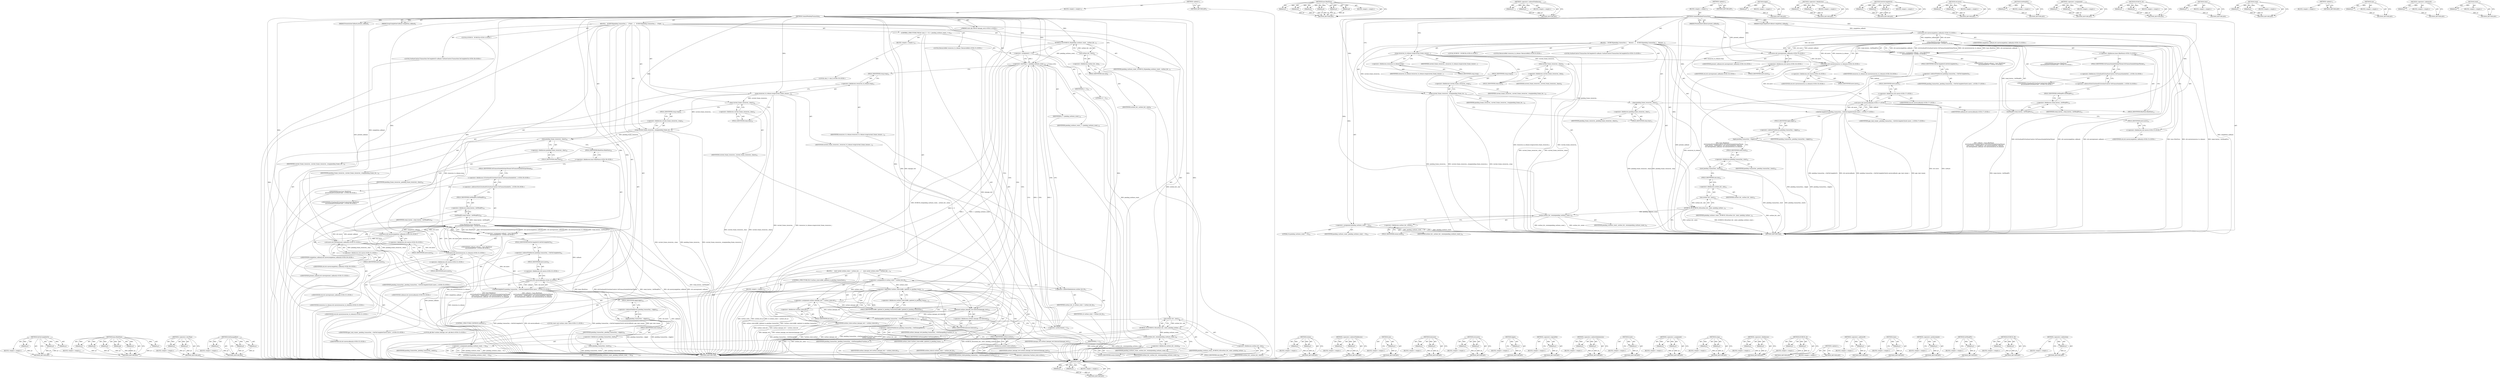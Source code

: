 digraph "&lt;operator&gt;.indirection" {
vulnerable_192 [label=<(METHOD,resize)>];
vulnerable_193 [label=<(PARAM,p1)>];
vulnerable_194 [label=<(PARAM,p2)>];
vulnerable_195 [label=<(BLOCK,&lt;empty&gt;,&lt;empty&gt;)>];
vulnerable_196 [label=<(METHOD_RETURN,ANY)>];
vulnerable_142 [label=<(METHOD,base.BindOnce)>];
vulnerable_143 [label=<(PARAM,p1)>];
vulnerable_144 [label=<(PARAM,p2)>];
vulnerable_145 [label=<(PARAM,p3)>];
vulnerable_146 [label=<(PARAM,p4)>];
vulnerable_147 [label=<(PARAM,p5)>];
vulnerable_148 [label=<(PARAM,p6)>];
vulnerable_149 [label=<(BLOCK,&lt;empty&gt;,&lt;empty&gt;)>];
vulnerable_150 [label=<(METHOD_RETURN,ANY)>];
vulnerable_170 [label=<(METHOD,&lt;operator&gt;.indirectFieldAccess)>];
vulnerable_171 [label=<(PARAM,p1)>];
vulnerable_172 [label=<(PARAM,p2)>];
vulnerable_173 [label=<(BLOCK,&lt;empty&gt;,&lt;empty&gt;)>];
vulnerable_174 [label=<(METHOD_RETURN,ANY)>];
vulnerable_6 [label=<(METHOD,&lt;global&gt;)<SUB>1</SUB>>];
vulnerable_7 [label=<(BLOCK,&lt;empty&gt;,&lt;empty&gt;)<SUB>1</SUB>>];
vulnerable_8 [label=<(METHOD,CommitPendingTransaction)<SUB>1</SUB>>];
vulnerable_9 [label=<(PARAM,SwapCompletionCallback completion_callback)<SUB>2</SUB>>];
vulnerable_10 [label=<(PARAM,PresentationCallback present_callback)<SUB>3</SUB>>];
vulnerable_11 [label=<(BLOCK,{
   DCHECK(pending_transaction_);
 
   Resourc...,{
   DCHECK(pending_transaction_);
 
   Resourc...)<SUB>3</SUB>>];
vulnerable_12 [label="<(LOCAL,DCHECK : DCHECK)<SUB>4</SUB>>"];
vulnerable_13 [label="<(LOCAL,ResourceRefs resources_to_release: ResourceRefs)<SUB>6</SUB>>"];
vulnerable_14 [label=<(swap,resources_to_release.swap(current_frame_resourc...)<SUB>7</SUB>>];
vulnerable_15 [label=<(&lt;operator&gt;.fieldAccess,resources_to_release.swap)<SUB>7</SUB>>];
vulnerable_16 [label=<(IDENTIFIER,resources_to_release,resources_to_release.swap(current_frame_resourc...)<SUB>7</SUB>>];
vulnerable_17 [label=<(FIELD_IDENTIFIER,swap,swap)<SUB>7</SUB>>];
vulnerable_18 [label=<(IDENTIFIER,current_frame_resources_,resources_to_release.swap(current_frame_resourc...)<SUB>7</SUB>>];
vulnerable_19 [label=<(clear,current_frame_resources_.clear())<SUB>8</SUB>>];
vulnerable_20 [label=<(&lt;operator&gt;.fieldAccess,current_frame_resources_.clear)<SUB>8</SUB>>];
vulnerable_21 [label=<(IDENTIFIER,current_frame_resources_,current_frame_resources_.clear())<SUB>8</SUB>>];
vulnerable_22 [label=<(FIELD_IDENTIFIER,clear,clear)<SUB>8</SUB>>];
vulnerable_23 [label=<(swap,current_frame_resources_.swap(pending_frame_res...)<SUB>10</SUB>>];
vulnerable_24 [label=<(&lt;operator&gt;.fieldAccess,current_frame_resources_.swap)<SUB>10</SUB>>];
vulnerable_25 [label=<(IDENTIFIER,current_frame_resources_,current_frame_resources_.swap(pending_frame_res...)<SUB>10</SUB>>];
vulnerable_26 [label=<(FIELD_IDENTIFIER,swap,swap)<SUB>10</SUB>>];
vulnerable_27 [label=<(IDENTIFIER,pending_frame_resources_,current_frame_resources_.swap(pending_frame_res...)<SUB>10</SUB>>];
vulnerable_28 [label=<(clear,pending_frame_resources_.clear())<SUB>11</SUB>>];
vulnerable_29 [label=<(&lt;operator&gt;.fieldAccess,pending_frame_resources_.clear)<SUB>11</SUB>>];
vulnerable_30 [label=<(IDENTIFIER,pending_frame_resources_,pending_frame_resources_.clear())<SUB>11</SUB>>];
vulnerable_31 [label=<(FIELD_IDENTIFIER,clear,clear)<SUB>11</SUB>>];
vulnerable_32 [label="<(LOCAL,SurfaceControl.Transaction.OnCompleteCb callback: SurfaceControl.Transaction.OnCompleteCb)<SUB>13</SUB>>"];
vulnerable_33 [label="<(&lt;operator&gt;.assignment,callback = base::BindOnce(
      &amp;GLSurfaceEGLS...)<SUB>13</SUB>>"];
vulnerable_34 [label="<(IDENTIFIER,callback,callback = base::BindOnce(
      &amp;GLSurfaceEGLS...)<SUB>13</SUB>>"];
vulnerable_35 [label="<(base.BindOnce,base::BindOnce(
      &amp;GLSurfaceEGLSurfaceContr...)<SUB>13</SUB>>"];
vulnerable_36 [label="<(&lt;operator&gt;.fieldAccess,base::BindOnce)<SUB>13</SUB>>"];
vulnerable_37 [label="<(IDENTIFIER,base,base::BindOnce(
      &amp;GLSurfaceEGLSurfaceContr...)<SUB>13</SUB>>"];
vulnerable_38 [label=<(FIELD_IDENTIFIER,BindOnce,BindOnce)<SUB>13</SUB>>];
vulnerable_39 [label="<(&lt;operator&gt;.addressOf,&amp;GLSurfaceEGLSurfaceControl::OnTransactionAckOn...)<SUB>14</SUB>>"];
vulnerable_40 [label="<(&lt;operator&gt;.fieldAccess,GLSurfaceEGLSurfaceControl::OnTransactionAckOnG...)<SUB>14</SUB>>"];
vulnerable_41 [label="<(IDENTIFIER,GLSurfaceEGLSurfaceControl,base::BindOnce(
      &amp;GLSurfaceEGLSurfaceContr...)<SUB>14</SUB>>"];
vulnerable_42 [label=<(FIELD_IDENTIFIER,OnTransactionAckOnGpuThread,OnTransactionAckOnGpuThread)<SUB>14</SUB>>];
vulnerable_43 [label=<(GetWeakPtr,weak_factory_.GetWeakPtr())<SUB>15</SUB>>];
vulnerable_44 [label=<(&lt;operator&gt;.fieldAccess,weak_factory_.GetWeakPtr)<SUB>15</SUB>>];
vulnerable_45 [label=<(IDENTIFIER,weak_factory_,weak_factory_.GetWeakPtr())<SUB>15</SUB>>];
vulnerable_46 [label=<(FIELD_IDENTIFIER,GetWeakPtr,GetWeakPtr)<SUB>15</SUB>>];
vulnerable_47 [label="<(std.move,std::move(completion_callback))<SUB>15</SUB>>"];
vulnerable_48 [label="<(&lt;operator&gt;.fieldAccess,std::move)<SUB>15</SUB>>"];
vulnerable_49 [label="<(IDENTIFIER,std,std::move(completion_callback))<SUB>15</SUB>>"];
vulnerable_50 [label=<(FIELD_IDENTIFIER,move,move)<SUB>15</SUB>>];
vulnerable_51 [label="<(IDENTIFIER,completion_callback,std::move(completion_callback))<SUB>15</SUB>>"];
vulnerable_52 [label="<(std.move,std::move(present_callback))<SUB>16</SUB>>"];
vulnerable_53 [label="<(&lt;operator&gt;.fieldAccess,std::move)<SUB>16</SUB>>"];
vulnerable_54 [label="<(IDENTIFIER,std,std::move(present_callback))<SUB>16</SUB>>"];
vulnerable_55 [label=<(FIELD_IDENTIFIER,move,move)<SUB>16</SUB>>];
vulnerable_56 [label="<(IDENTIFIER,present_callback,std::move(present_callback))<SUB>16</SUB>>"];
vulnerable_57 [label="<(std.move,std::move(resources_to_release))<SUB>16</SUB>>"];
vulnerable_58 [label="<(&lt;operator&gt;.fieldAccess,std::move)<SUB>16</SUB>>"];
vulnerable_59 [label="<(IDENTIFIER,std,std::move(resources_to_release))<SUB>16</SUB>>"];
vulnerable_60 [label=<(FIELD_IDENTIFIER,move,move)<SUB>16</SUB>>];
vulnerable_61 [label="<(IDENTIFIER,resources_to_release,std::move(resources_to_release))<SUB>16</SUB>>"];
vulnerable_62 [label="<(SetOnCompleteCb,pending_transaction_-&gt;SetOnCompleteCb(std::move...)<SUB>17</SUB>>"];
vulnerable_63 [label=<(&lt;operator&gt;.indirectFieldAccess,pending_transaction_-&gt;SetOnCompleteCb)<SUB>17</SUB>>];
vulnerable_64 [label="<(IDENTIFIER,pending_transaction_,pending_transaction_-&gt;SetOnCompleteCb(std::move...)<SUB>17</SUB>>"];
vulnerable_65 [label=<(FIELD_IDENTIFIER,SetOnCompleteCb,SetOnCompleteCb)<SUB>17</SUB>>];
vulnerable_66 [label="<(std.move,std::move(callback))<SUB>17</SUB>>"];
vulnerable_67 [label="<(&lt;operator&gt;.fieldAccess,std::move)<SUB>17</SUB>>"];
vulnerable_68 [label="<(IDENTIFIER,std,std::move(callback))<SUB>17</SUB>>"];
vulnerable_69 [label=<(FIELD_IDENTIFIER,move,move)<SUB>17</SUB>>];
vulnerable_70 [label="<(IDENTIFIER,callback,std::move(callback))<SUB>17</SUB>>"];
vulnerable_71 [label="<(IDENTIFIER,gpu_task_runner_,pending_transaction_-&gt;SetOnCompleteCb(std::move...)<SUB>17</SUB>>"];
vulnerable_72 [label=<(Apply,pending_transaction_-&gt;Apply())<SUB>19</SUB>>];
vulnerable_73 [label=<(&lt;operator&gt;.indirectFieldAccess,pending_transaction_-&gt;Apply)<SUB>19</SUB>>];
vulnerable_74 [label=<(IDENTIFIER,pending_transaction_,pending_transaction_-&gt;Apply())<SUB>19</SUB>>];
vulnerable_75 [label=<(FIELD_IDENTIFIER,Apply,Apply)<SUB>19</SUB>>];
vulnerable_76 [label=<(reset,pending_transaction_.reset())<SUB>20</SUB>>];
vulnerable_77 [label=<(&lt;operator&gt;.fieldAccess,pending_transaction_.reset)<SUB>20</SUB>>];
vulnerable_78 [label=<(IDENTIFIER,pending_transaction_,pending_transaction_.reset())<SUB>20</SUB>>];
vulnerable_79 [label=<(FIELD_IDENTIFIER,reset,reset)<SUB>20</SUB>>];
vulnerable_80 [label=<(DCHECK_GE,DCHECK_GE(surface_list_.size(), pending_surface...)<SUB>22</SUB>>];
vulnerable_81 [label=<(size,surface_list_.size())<SUB>22</SUB>>];
vulnerable_82 [label=<(&lt;operator&gt;.fieldAccess,surface_list_.size)<SUB>22</SUB>>];
vulnerable_83 [label=<(IDENTIFIER,surface_list_,surface_list_.size())<SUB>22</SUB>>];
vulnerable_84 [label=<(FIELD_IDENTIFIER,size,size)<SUB>22</SUB>>];
vulnerable_85 [label=<(IDENTIFIER,pending_surfaces_count_,DCHECK_GE(surface_list_.size(), pending_surface...)<SUB>22</SUB>>];
vulnerable_86 [label=<(resize,surface_list_.resize(pending_surfaces_count_))<SUB>23</SUB>>];
vulnerable_87 [label=<(&lt;operator&gt;.fieldAccess,surface_list_.resize)<SUB>23</SUB>>];
vulnerable_88 [label=<(IDENTIFIER,surface_list_,surface_list_.resize(pending_surfaces_count_))<SUB>23</SUB>>];
vulnerable_89 [label=<(FIELD_IDENTIFIER,resize,resize)<SUB>23</SUB>>];
vulnerable_90 [label=<(IDENTIFIER,pending_surfaces_count_,surface_list_.resize(pending_surfaces_count_))<SUB>23</SUB>>];
vulnerable_91 [label=<(&lt;operator&gt;.assignment,pending_surfaces_count_ = 0u)<SUB>24</SUB>>];
vulnerable_92 [label=<(IDENTIFIER,pending_surfaces_count_,pending_surfaces_count_ = 0u)<SUB>24</SUB>>];
vulnerable_93 [label=<(LITERAL,0u,pending_surfaces_count_ = 0u)<SUB>24</SUB>>];
vulnerable_94 [label=<(METHOD_RETURN,void)<SUB>1</SUB>>];
vulnerable_96 [label=<(METHOD_RETURN,ANY)<SUB>1</SUB>>];
vulnerable_175 [label=<(METHOD,Apply)>];
vulnerable_176 [label=<(PARAM,p1)>];
vulnerable_177 [label=<(BLOCK,&lt;empty&gt;,&lt;empty&gt;)>];
vulnerable_178 [label=<(METHOD_RETURN,ANY)>];
vulnerable_128 [label=<(METHOD,&lt;operator&gt;.fieldAccess)>];
vulnerable_129 [label=<(PARAM,p1)>];
vulnerable_130 [label=<(PARAM,p2)>];
vulnerable_131 [label=<(BLOCK,&lt;empty&gt;,&lt;empty&gt;)>];
vulnerable_132 [label=<(METHOD_RETURN,ANY)>];
vulnerable_164 [label=<(METHOD,SetOnCompleteCb)>];
vulnerable_165 [label=<(PARAM,p1)>];
vulnerable_166 [label=<(PARAM,p2)>];
vulnerable_167 [label=<(PARAM,p3)>];
vulnerable_168 [label=<(BLOCK,&lt;empty&gt;,&lt;empty&gt;)>];
vulnerable_169 [label=<(METHOD_RETURN,ANY)>];
vulnerable_159 [label=<(METHOD,std.move)>];
vulnerable_160 [label=<(PARAM,p1)>];
vulnerable_161 [label=<(PARAM,p2)>];
vulnerable_162 [label=<(BLOCK,&lt;empty&gt;,&lt;empty&gt;)>];
vulnerable_163 [label=<(METHOD_RETURN,ANY)>];
vulnerable_155 [label=<(METHOD,GetWeakPtr)>];
vulnerable_156 [label=<(PARAM,p1)>];
vulnerable_157 [label=<(BLOCK,&lt;empty&gt;,&lt;empty&gt;)>];
vulnerable_158 [label=<(METHOD_RETURN,ANY)>];
vulnerable_137 [label=<(METHOD,&lt;operator&gt;.assignment)>];
vulnerable_138 [label=<(PARAM,p1)>];
vulnerable_139 [label=<(PARAM,p2)>];
vulnerable_140 [label=<(BLOCK,&lt;empty&gt;,&lt;empty&gt;)>];
vulnerable_141 [label=<(METHOD_RETURN,ANY)>];
vulnerable_183 [label=<(METHOD,DCHECK_GE)>];
vulnerable_184 [label=<(PARAM,p1)>];
vulnerable_185 [label=<(PARAM,p2)>];
vulnerable_186 [label=<(BLOCK,&lt;empty&gt;,&lt;empty&gt;)>];
vulnerable_187 [label=<(METHOD_RETURN,ANY)>];
vulnerable_133 [label=<(METHOD,clear)>];
vulnerable_134 [label=<(PARAM,p1)>];
vulnerable_135 [label=<(BLOCK,&lt;empty&gt;,&lt;empty&gt;)>];
vulnerable_136 [label=<(METHOD_RETURN,ANY)>];
vulnerable_123 [label=<(METHOD,swap)>];
vulnerable_124 [label=<(PARAM,p1)>];
vulnerable_125 [label=<(PARAM,p2)>];
vulnerable_126 [label=<(BLOCK,&lt;empty&gt;,&lt;empty&gt;)>];
vulnerable_127 [label=<(METHOD_RETURN,ANY)>];
vulnerable_117 [label=<(METHOD,&lt;global&gt;)<SUB>1</SUB>>];
vulnerable_118 [label=<(BLOCK,&lt;empty&gt;,&lt;empty&gt;)>];
vulnerable_119 [label=<(METHOD_RETURN,ANY)>];
vulnerable_188 [label=<(METHOD,size)>];
vulnerable_189 [label=<(PARAM,p1)>];
vulnerable_190 [label=<(BLOCK,&lt;empty&gt;,&lt;empty&gt;)>];
vulnerable_191 [label=<(METHOD_RETURN,ANY)>];
vulnerable_151 [label=<(METHOD,&lt;operator&gt;.addressOf)>];
vulnerable_152 [label=<(PARAM,p1)>];
vulnerable_153 [label=<(BLOCK,&lt;empty&gt;,&lt;empty&gt;)>];
vulnerable_154 [label=<(METHOD_RETURN,ANY)>];
vulnerable_179 [label=<(METHOD,reset)>];
vulnerable_180 [label=<(PARAM,p1)>];
vulnerable_181 [label=<(BLOCK,&lt;empty&gt;,&lt;empty&gt;)>];
vulnerable_182 [label=<(METHOD_RETURN,ANY)>];
fixed_271 [label=<(METHOD,SetOnCompleteCb)>];
fixed_272 [label=<(PARAM,p1)>];
fixed_273 [label=<(PARAM,p2)>];
fixed_274 [label=<(PARAM,p3)>];
fixed_275 [label=<(BLOCK,&lt;empty&gt;,&lt;empty&gt;)>];
fixed_276 [label=<(METHOD_RETURN,ANY)>];
fixed_249 [label=<(METHOD,base.BindOnce)>];
fixed_250 [label=<(PARAM,p1)>];
fixed_251 [label=<(PARAM,p2)>];
fixed_252 [label=<(PARAM,p3)>];
fixed_253 [label=<(PARAM,p4)>];
fixed_254 [label=<(PARAM,p5)>];
fixed_255 [label=<(PARAM,p6)>];
fixed_256 [label=<(BLOCK,&lt;empty&gt;,&lt;empty&gt;)>];
fixed_257 [label=<(METHOD_RETURN,ANY)>];
fixed_202 [label=<(METHOD,&lt;operator&gt;.lessThan)>];
fixed_203 [label=<(PARAM,p1)>];
fixed_204 [label=<(PARAM,p2)>];
fixed_205 [label=<(BLOCK,&lt;empty&gt;,&lt;empty&gt;)>];
fixed_206 [label=<(METHOD_RETURN,ANY)>];
fixed_225 [label=<(METHOD,SetDamageRect)>];
fixed_226 [label=<(PARAM,p1)>];
fixed_227 [label=<(PARAM,p2)>];
fixed_228 [label=<(PARAM,p3)>];
fixed_229 [label=<(BLOCK,&lt;empty&gt;,&lt;empty&gt;)>];
fixed_230 [label=<(METHOD_RETURN,ANY)>];
fixed_6 [label=<(METHOD,&lt;global&gt;)<SUB>1</SUB>>];
fixed_7 [label=<(BLOCK,&lt;empty&gt;,&lt;empty&gt;)<SUB>1</SUB>>];
fixed_8 [label=<(METHOD,CommitPendingTransaction)<SUB>1</SUB>>];
fixed_9 [label="<(PARAM,const gfx::Rect&amp; damage_rect)<SUB>2</SUB>>"];
fixed_10 [label=<(PARAM,SwapCompletionCallback completion_callback)<SUB>3</SUB>>];
fixed_11 [label=<(PARAM,PresentationCallback present_callback)<SUB>4</SUB>>];
fixed_12 [label=<(BLOCK,{
   DCHECK(pending_transaction_);
 
  // Mark ...,{
   DCHECK(pending_transaction_);
 
  // Mark ...)<SUB>4</SUB>>];
fixed_13 [label="<(LOCAL,DCHECK : DCHECK)<SUB>5</SUB>>"];
fixed_14 [label=<(DCHECK_LE,DCHECK_LE(pending_surfaces_count_, surface_list...)<SUB>9</SUB>>];
fixed_15 [label=<(IDENTIFIER,pending_surfaces_count_,DCHECK_LE(pending_surfaces_count_, surface_list...)<SUB>9</SUB>>];
fixed_16 [label=<(size,surface_list_.size())<SUB>9</SUB>>];
fixed_17 [label=<(&lt;operator&gt;.fieldAccess,surface_list_.size)<SUB>9</SUB>>];
fixed_18 [label=<(IDENTIFIER,surface_list_,surface_list_.size())<SUB>9</SUB>>];
fixed_19 [label=<(FIELD_IDENTIFIER,size,size)<SUB>9</SUB>>];
fixed_20 [label=<(CONTROL_STRUCTURE,FOR,for (size_t i = 0;i &lt; pending_surfaces_count_;++i))<SUB>10</SUB>>];
fixed_21 [label=<(BLOCK,&lt;empty&gt;,&lt;empty&gt;)<SUB>10</SUB>>];
fixed_22 [label="<(LOCAL,size_t i: size_t)<SUB>10</SUB>>"];
fixed_23 [label=<(&lt;operator&gt;.assignment,i = 0)<SUB>10</SUB>>];
fixed_24 [label=<(IDENTIFIER,i,i = 0)<SUB>10</SUB>>];
fixed_25 [label=<(LITERAL,0,i = 0)<SUB>10</SUB>>];
fixed_26 [label=<(&lt;operator&gt;.lessThan,i &lt; pending_surfaces_count_)<SUB>10</SUB>>];
fixed_27 [label=<(IDENTIFIER,i,i &lt; pending_surfaces_count_)<SUB>10</SUB>>];
fixed_28 [label=<(IDENTIFIER,pending_surfaces_count_,i &lt; pending_surfaces_count_)<SUB>10</SUB>>];
fixed_29 [label=<(&lt;operator&gt;.preIncrement,++i)<SUB>10</SUB>>];
fixed_30 [label=<(IDENTIFIER,i,++i)<SUB>10</SUB>>];
fixed_31 [label=<(BLOCK,{
    const auto&amp; surface_state = surface_list_...,{
    const auto&amp; surface_state = surface_list_...)<SUB>10</SUB>>];
fixed_32 [label="<(LOCAL,const auto surface_state: auto)<SUB>11</SUB>>"];
fixed_33 [label=<(&lt;operator&gt;.assignment,&amp; surface_state = surface_list_[i])<SUB>11</SUB>>];
fixed_34 [label=<(IDENTIFIER,surface_state,&amp; surface_state = surface_list_[i])<SUB>11</SUB>>];
fixed_35 [label=<(&lt;operator&gt;.indirectIndexAccess,surface_list_[i])<SUB>11</SUB>>];
fixed_36 [label=<(IDENTIFIER,surface_list_,&amp; surface_state = surface_list_[i])<SUB>11</SUB>>];
fixed_37 [label=<(IDENTIFIER,i,&amp; surface_state = surface_list_[i])<SUB>11</SUB>>];
fixed_38 [label=<(CONTROL_STRUCTURE,IF,if (!surface_state.buffer_updated_in_pending_transaction))<SUB>12</SUB>>];
fixed_39 [label=<(&lt;operator&gt;.logicalNot,!surface_state.buffer_updated_in_pending_transa...)<SUB>12</SUB>>];
fixed_40 [label=<(&lt;operator&gt;.fieldAccess,surface_state.buffer_updated_in_pending_transac...)<SUB>12</SUB>>];
fixed_41 [label=<(IDENTIFIER,surface_state,!surface_state.buffer_updated_in_pending_transa...)<SUB>12</SUB>>];
fixed_42 [label=<(FIELD_IDENTIFIER,buffer_updated_in_pending_transaction,buffer_updated_in_pending_transaction)<SUB>12</SUB>>];
fixed_43 [label=<(BLOCK,&lt;empty&gt;,&lt;empty&gt;)<SUB>13</SUB>>];
fixed_44 [label=<(CONTROL_STRUCTURE,CONTINUE,continue;)<SUB>13</SUB>>];
fixed_45 [label="<(LOCAL,gfx.Rect surface_damage_rect: gfx.Rect)<SUB>15</SUB>>"];
fixed_46 [label=<(&lt;operator&gt;.assignment,surface_damage_rect = surface_state.dst)<SUB>15</SUB>>];
fixed_47 [label=<(IDENTIFIER,surface_damage_rect,surface_damage_rect = surface_state.dst)<SUB>15</SUB>>];
fixed_48 [label=<(&lt;operator&gt;.fieldAccess,surface_state.dst)<SUB>15</SUB>>];
fixed_49 [label=<(IDENTIFIER,surface_state,surface_damage_rect = surface_state.dst)<SUB>15</SUB>>];
fixed_50 [label=<(FIELD_IDENTIFIER,dst,dst)<SUB>15</SUB>>];
fixed_51 [label=<(Intersect,surface_damage_rect.Intersect(damage_rect))<SUB>16</SUB>>];
fixed_52 [label=<(&lt;operator&gt;.fieldAccess,surface_damage_rect.Intersect)<SUB>16</SUB>>];
fixed_53 [label=<(IDENTIFIER,surface_damage_rect,surface_damage_rect.Intersect(damage_rect))<SUB>16</SUB>>];
fixed_54 [label=<(FIELD_IDENTIFIER,Intersect,Intersect)<SUB>16</SUB>>];
fixed_55 [label=<(IDENTIFIER,damage_rect,surface_damage_rect.Intersect(damage_rect))<SUB>16</SUB>>];
fixed_56 [label=<(SetDamageRect,pending_transaction_-&gt;SetDamageRect(*surface_st...)<SUB>17</SUB>>];
fixed_57 [label=<(&lt;operator&gt;.indirectFieldAccess,pending_transaction_-&gt;SetDamageRect)<SUB>17</SUB>>];
fixed_58 [label=<(IDENTIFIER,pending_transaction_,pending_transaction_-&gt;SetDamageRect(*surface_st...)<SUB>17</SUB>>];
fixed_59 [label=<(FIELD_IDENTIFIER,SetDamageRect,SetDamageRect)<SUB>17</SUB>>];
fixed_60 [label=<(&lt;operator&gt;.indirection,*surface_state.surface)<SUB>17</SUB>>];
fixed_61 [label=<(&lt;operator&gt;.fieldAccess,surface_state.surface)<SUB>17</SUB>>];
fixed_62 [label=<(IDENTIFIER,surface_state,pending_transaction_-&gt;SetDamageRect(*surface_st...)<SUB>17</SUB>>];
fixed_63 [label=<(FIELD_IDENTIFIER,surface,surface)<SUB>17</SUB>>];
fixed_64 [label=<(IDENTIFIER,surface_damage_rect,pending_transaction_-&gt;SetDamageRect(*surface_st...)<SUB>18</SUB>>];
fixed_65 [label="<(LOCAL,ResourceRefs resources_to_release: ResourceRefs)<SUB>21</SUB>>"];
fixed_66 [label=<(swap,resources_to_release.swap(current_frame_resourc...)<SUB>22</SUB>>];
fixed_67 [label=<(&lt;operator&gt;.fieldAccess,resources_to_release.swap)<SUB>22</SUB>>];
fixed_68 [label=<(IDENTIFIER,resources_to_release,resources_to_release.swap(current_frame_resourc...)<SUB>22</SUB>>];
fixed_69 [label=<(FIELD_IDENTIFIER,swap,swap)<SUB>22</SUB>>];
fixed_70 [label=<(IDENTIFIER,current_frame_resources_,resources_to_release.swap(current_frame_resourc...)<SUB>22</SUB>>];
fixed_71 [label=<(clear,current_frame_resources_.clear())<SUB>23</SUB>>];
fixed_72 [label=<(&lt;operator&gt;.fieldAccess,current_frame_resources_.clear)<SUB>23</SUB>>];
fixed_73 [label=<(IDENTIFIER,current_frame_resources_,current_frame_resources_.clear())<SUB>23</SUB>>];
fixed_74 [label=<(FIELD_IDENTIFIER,clear,clear)<SUB>23</SUB>>];
fixed_75 [label=<(swap,current_frame_resources_.swap(pending_frame_res...)<SUB>25</SUB>>];
fixed_76 [label=<(&lt;operator&gt;.fieldAccess,current_frame_resources_.swap)<SUB>25</SUB>>];
fixed_77 [label=<(IDENTIFIER,current_frame_resources_,current_frame_resources_.swap(pending_frame_res...)<SUB>25</SUB>>];
fixed_78 [label=<(FIELD_IDENTIFIER,swap,swap)<SUB>25</SUB>>];
fixed_79 [label=<(IDENTIFIER,pending_frame_resources_,current_frame_resources_.swap(pending_frame_res...)<SUB>25</SUB>>];
fixed_80 [label=<(clear,pending_frame_resources_.clear())<SUB>26</SUB>>];
fixed_81 [label=<(&lt;operator&gt;.fieldAccess,pending_frame_resources_.clear)<SUB>26</SUB>>];
fixed_82 [label=<(IDENTIFIER,pending_frame_resources_,pending_frame_resources_.clear())<SUB>26</SUB>>];
fixed_83 [label=<(FIELD_IDENTIFIER,clear,clear)<SUB>26</SUB>>];
fixed_84 [label="<(LOCAL,SurfaceControl.Transaction.OnCompleteCb callback: SurfaceControl.Transaction.OnCompleteCb)<SUB>28</SUB>>"];
fixed_85 [label="<(&lt;operator&gt;.assignment,callback = base::BindOnce(
      &amp;GLSurfaceEGLS...)<SUB>28</SUB>>"];
fixed_86 [label="<(IDENTIFIER,callback,callback = base::BindOnce(
      &amp;GLSurfaceEGLS...)<SUB>28</SUB>>"];
fixed_87 [label="<(base.BindOnce,base::BindOnce(
      &amp;GLSurfaceEGLSurfaceContr...)<SUB>28</SUB>>"];
fixed_88 [label="<(&lt;operator&gt;.fieldAccess,base::BindOnce)<SUB>28</SUB>>"];
fixed_89 [label="<(IDENTIFIER,base,base::BindOnce(
      &amp;GLSurfaceEGLSurfaceContr...)<SUB>28</SUB>>"];
fixed_90 [label=<(FIELD_IDENTIFIER,BindOnce,BindOnce)<SUB>28</SUB>>];
fixed_91 [label="<(&lt;operator&gt;.addressOf,&amp;GLSurfaceEGLSurfaceControl::OnTransactionAckOn...)<SUB>29</SUB>>"];
fixed_92 [label="<(&lt;operator&gt;.fieldAccess,GLSurfaceEGLSurfaceControl::OnTransactionAckOnG...)<SUB>29</SUB>>"];
fixed_93 [label="<(IDENTIFIER,GLSurfaceEGLSurfaceControl,base::BindOnce(
      &amp;GLSurfaceEGLSurfaceContr...)<SUB>29</SUB>>"];
fixed_94 [label=<(FIELD_IDENTIFIER,OnTransactionAckOnGpuThread,OnTransactionAckOnGpuThread)<SUB>29</SUB>>];
fixed_95 [label=<(GetWeakPtr,weak_factory_.GetWeakPtr())<SUB>30</SUB>>];
fixed_96 [label=<(&lt;operator&gt;.fieldAccess,weak_factory_.GetWeakPtr)<SUB>30</SUB>>];
fixed_97 [label=<(IDENTIFIER,weak_factory_,weak_factory_.GetWeakPtr())<SUB>30</SUB>>];
fixed_98 [label=<(FIELD_IDENTIFIER,GetWeakPtr,GetWeakPtr)<SUB>30</SUB>>];
fixed_99 [label="<(std.move,std::move(completion_callback))<SUB>30</SUB>>"];
fixed_100 [label="<(&lt;operator&gt;.fieldAccess,std::move)<SUB>30</SUB>>"];
fixed_101 [label="<(IDENTIFIER,std,std::move(completion_callback))<SUB>30</SUB>>"];
fixed_102 [label=<(FIELD_IDENTIFIER,move,move)<SUB>30</SUB>>];
fixed_103 [label="<(IDENTIFIER,completion_callback,std::move(completion_callback))<SUB>30</SUB>>"];
fixed_104 [label="<(std.move,std::move(present_callback))<SUB>31</SUB>>"];
fixed_105 [label="<(&lt;operator&gt;.fieldAccess,std::move)<SUB>31</SUB>>"];
fixed_106 [label="<(IDENTIFIER,std,std::move(present_callback))<SUB>31</SUB>>"];
fixed_107 [label=<(FIELD_IDENTIFIER,move,move)<SUB>31</SUB>>];
fixed_108 [label="<(IDENTIFIER,present_callback,std::move(present_callback))<SUB>31</SUB>>"];
fixed_109 [label="<(std.move,std::move(resources_to_release))<SUB>31</SUB>>"];
fixed_110 [label="<(&lt;operator&gt;.fieldAccess,std::move)<SUB>31</SUB>>"];
fixed_111 [label="<(IDENTIFIER,std,std::move(resources_to_release))<SUB>31</SUB>>"];
fixed_112 [label=<(FIELD_IDENTIFIER,move,move)<SUB>31</SUB>>];
fixed_113 [label="<(IDENTIFIER,resources_to_release,std::move(resources_to_release))<SUB>31</SUB>>"];
fixed_114 [label="<(SetOnCompleteCb,pending_transaction_-&gt;SetOnCompleteCb(std::move...)<SUB>32</SUB>>"];
fixed_115 [label=<(&lt;operator&gt;.indirectFieldAccess,pending_transaction_-&gt;SetOnCompleteCb)<SUB>32</SUB>>];
fixed_116 [label="<(IDENTIFIER,pending_transaction_,pending_transaction_-&gt;SetOnCompleteCb(std::move...)<SUB>32</SUB>>"];
fixed_117 [label=<(FIELD_IDENTIFIER,SetOnCompleteCb,SetOnCompleteCb)<SUB>32</SUB>>];
fixed_118 [label="<(std.move,std::move(callback))<SUB>32</SUB>>"];
fixed_119 [label="<(&lt;operator&gt;.fieldAccess,std::move)<SUB>32</SUB>>"];
fixed_120 [label="<(IDENTIFIER,std,std::move(callback))<SUB>32</SUB>>"];
fixed_121 [label=<(FIELD_IDENTIFIER,move,move)<SUB>32</SUB>>];
fixed_122 [label="<(IDENTIFIER,callback,std::move(callback))<SUB>32</SUB>>"];
fixed_123 [label="<(IDENTIFIER,gpu_task_runner_,pending_transaction_-&gt;SetOnCompleteCb(std::move...)<SUB>32</SUB>>"];
fixed_124 [label=<(Apply,pending_transaction_-&gt;Apply())<SUB>34</SUB>>];
fixed_125 [label=<(&lt;operator&gt;.indirectFieldAccess,pending_transaction_-&gt;Apply)<SUB>34</SUB>>];
fixed_126 [label=<(IDENTIFIER,pending_transaction_,pending_transaction_-&gt;Apply())<SUB>34</SUB>>];
fixed_127 [label=<(FIELD_IDENTIFIER,Apply,Apply)<SUB>34</SUB>>];
fixed_128 [label=<(reset,pending_transaction_.reset())<SUB>35</SUB>>];
fixed_129 [label=<(&lt;operator&gt;.fieldAccess,pending_transaction_.reset)<SUB>35</SUB>>];
fixed_130 [label=<(IDENTIFIER,pending_transaction_,pending_transaction_.reset())<SUB>35</SUB>>];
fixed_131 [label=<(FIELD_IDENTIFIER,reset,reset)<SUB>35</SUB>>];
fixed_132 [label=<(DCHECK_GE,DCHECK_GE(surface_list_.size(), pending_surface...)<SUB>37</SUB>>];
fixed_133 [label=<(size,surface_list_.size())<SUB>37</SUB>>];
fixed_134 [label=<(&lt;operator&gt;.fieldAccess,surface_list_.size)<SUB>37</SUB>>];
fixed_135 [label=<(IDENTIFIER,surface_list_,surface_list_.size())<SUB>37</SUB>>];
fixed_136 [label=<(FIELD_IDENTIFIER,size,size)<SUB>37</SUB>>];
fixed_137 [label=<(IDENTIFIER,pending_surfaces_count_,DCHECK_GE(surface_list_.size(), pending_surface...)<SUB>37</SUB>>];
fixed_138 [label=<(resize,surface_list_.resize(pending_surfaces_count_))<SUB>38</SUB>>];
fixed_139 [label=<(&lt;operator&gt;.fieldAccess,surface_list_.resize)<SUB>38</SUB>>];
fixed_140 [label=<(IDENTIFIER,surface_list_,surface_list_.resize(pending_surfaces_count_))<SUB>38</SUB>>];
fixed_141 [label=<(FIELD_IDENTIFIER,resize,resize)<SUB>38</SUB>>];
fixed_142 [label=<(IDENTIFIER,pending_surfaces_count_,surface_list_.resize(pending_surfaces_count_))<SUB>38</SUB>>];
fixed_143 [label=<(&lt;operator&gt;.assignment,pending_surfaces_count_ = 0u)<SUB>39</SUB>>];
fixed_144 [label=<(IDENTIFIER,pending_surfaces_count_,pending_surfaces_count_ = 0u)<SUB>39</SUB>>];
fixed_145 [label=<(LITERAL,0u,pending_surfaces_count_ = 0u)<SUB>39</SUB>>];
fixed_146 [label=<(METHOD_RETURN,void)<SUB>1</SUB>>];
fixed_148 [label=<(METHOD_RETURN,ANY)<SUB>1</SUB>>];
fixed_290 [label=<(METHOD,resize)>];
fixed_291 [label=<(PARAM,p1)>];
fixed_292 [label=<(PARAM,p2)>];
fixed_293 [label=<(BLOCK,&lt;empty&gt;,&lt;empty&gt;)>];
fixed_294 [label=<(METHOD_RETURN,ANY)>];
fixed_231 [label=<(METHOD,&lt;operator&gt;.indirectFieldAccess)>];
fixed_232 [label=<(PARAM,p1)>];
fixed_233 [label=<(PARAM,p2)>];
fixed_234 [label=<(BLOCK,&lt;empty&gt;,&lt;empty&gt;)>];
fixed_235 [label=<(METHOD_RETURN,ANY)>];
fixed_188 [label=<(METHOD,size)>];
fixed_189 [label=<(PARAM,p1)>];
fixed_190 [label=<(BLOCK,&lt;empty&gt;,&lt;empty&gt;)>];
fixed_191 [label=<(METHOD_RETURN,ANY)>];
fixed_220 [label=<(METHOD,Intersect)>];
fixed_221 [label=<(PARAM,p1)>];
fixed_222 [label=<(PARAM,p2)>];
fixed_223 [label=<(BLOCK,&lt;empty&gt;,&lt;empty&gt;)>];
fixed_224 [label=<(METHOD_RETURN,ANY)>];
fixed_266 [label=<(METHOD,std.move)>];
fixed_267 [label=<(PARAM,p1)>];
fixed_268 [label=<(PARAM,p2)>];
fixed_269 [label=<(BLOCK,&lt;empty&gt;,&lt;empty&gt;)>];
fixed_270 [label=<(METHOD_RETURN,ANY)>];
fixed_277 [label=<(METHOD,Apply)>];
fixed_278 [label=<(PARAM,p1)>];
fixed_279 [label=<(BLOCK,&lt;empty&gt;,&lt;empty&gt;)>];
fixed_280 [label=<(METHOD_RETURN,ANY)>];
fixed_216 [label=<(METHOD,&lt;operator&gt;.logicalNot)>];
fixed_217 [label=<(PARAM,p1)>];
fixed_218 [label=<(BLOCK,&lt;empty&gt;,&lt;empty&gt;)>];
fixed_219 [label=<(METHOD_RETURN,ANY)>];
fixed_211 [label=<(METHOD,&lt;operator&gt;.indirectIndexAccess)>];
fixed_212 [label=<(PARAM,p1)>];
fixed_213 [label=<(PARAM,p2)>];
fixed_214 [label=<(BLOCK,&lt;empty&gt;,&lt;empty&gt;)>];
fixed_215 [label=<(METHOD_RETURN,ANY)>];
fixed_281 [label=<(METHOD,reset)>];
fixed_282 [label=<(PARAM,p1)>];
fixed_283 [label=<(BLOCK,&lt;empty&gt;,&lt;empty&gt;)>];
fixed_284 [label=<(METHOD_RETURN,ANY)>];
fixed_197 [label=<(METHOD,&lt;operator&gt;.assignment)>];
fixed_198 [label=<(PARAM,p1)>];
fixed_199 [label=<(PARAM,p2)>];
fixed_200 [label=<(BLOCK,&lt;empty&gt;,&lt;empty&gt;)>];
fixed_201 [label=<(METHOD_RETURN,ANY)>];
fixed_240 [label=<(METHOD,swap)>];
fixed_241 [label=<(PARAM,p1)>];
fixed_242 [label=<(PARAM,p2)>];
fixed_243 [label=<(BLOCK,&lt;empty&gt;,&lt;empty&gt;)>];
fixed_244 [label=<(METHOD_RETURN,ANY)>];
fixed_192 [label=<(METHOD,&lt;operator&gt;.fieldAccess)>];
fixed_193 [label=<(PARAM,p1)>];
fixed_194 [label=<(PARAM,p2)>];
fixed_195 [label=<(BLOCK,&lt;empty&gt;,&lt;empty&gt;)>];
fixed_196 [label=<(METHOD_RETURN,ANY)>];
fixed_183 [label=<(METHOD,DCHECK_LE)>];
fixed_184 [label=<(PARAM,p1)>];
fixed_185 [label=<(PARAM,p2)>];
fixed_186 [label=<(BLOCK,&lt;empty&gt;,&lt;empty&gt;)>];
fixed_187 [label=<(METHOD_RETURN,ANY)>];
fixed_177 [label=<(METHOD,&lt;global&gt;)<SUB>1</SUB>>];
fixed_178 [label=<(BLOCK,&lt;empty&gt;,&lt;empty&gt;)>];
fixed_179 [label=<(METHOD_RETURN,ANY)>];
fixed_258 [label=<(METHOD,&lt;operator&gt;.addressOf)>];
fixed_259 [label=<(PARAM,p1)>];
fixed_260 [label=<(BLOCK,&lt;empty&gt;,&lt;empty&gt;)>];
fixed_261 [label=<(METHOD_RETURN,ANY)>];
fixed_245 [label=<(METHOD,clear)>];
fixed_246 [label=<(PARAM,p1)>];
fixed_247 [label=<(BLOCK,&lt;empty&gt;,&lt;empty&gt;)>];
fixed_248 [label=<(METHOD_RETURN,ANY)>];
fixed_207 [label=<(METHOD,&lt;operator&gt;.preIncrement)>];
fixed_208 [label=<(PARAM,p1)>];
fixed_209 [label=<(BLOCK,&lt;empty&gt;,&lt;empty&gt;)>];
fixed_210 [label=<(METHOD_RETURN,ANY)>];
fixed_262 [label=<(METHOD,GetWeakPtr)>];
fixed_263 [label=<(PARAM,p1)>];
fixed_264 [label=<(BLOCK,&lt;empty&gt;,&lt;empty&gt;)>];
fixed_265 [label=<(METHOD_RETURN,ANY)>];
fixed_285 [label=<(METHOD,DCHECK_GE)>];
fixed_286 [label=<(PARAM,p1)>];
fixed_287 [label=<(PARAM,p2)>];
fixed_288 [label=<(BLOCK,&lt;empty&gt;,&lt;empty&gt;)>];
fixed_289 [label=<(METHOD_RETURN,ANY)>];
fixed_236 [label=<(METHOD,&lt;operator&gt;.indirection)>];
fixed_237 [label=<(PARAM,p1)>];
fixed_238 [label=<(BLOCK,&lt;empty&gt;,&lt;empty&gt;)>];
fixed_239 [label=<(METHOD_RETURN,ANY)>];
vulnerable_192 -> vulnerable_193  [key=0, label="AST: "];
vulnerable_192 -> vulnerable_193  [key=1, label="DDG: "];
vulnerable_192 -> vulnerable_195  [key=0, label="AST: "];
vulnerable_192 -> vulnerable_194  [key=0, label="AST: "];
vulnerable_192 -> vulnerable_194  [key=1, label="DDG: "];
vulnerable_192 -> vulnerable_196  [key=0, label="AST: "];
vulnerable_192 -> vulnerable_196  [key=1, label="CFG: "];
vulnerable_193 -> vulnerable_196  [key=0, label="DDG: p1"];
vulnerable_194 -> vulnerable_196  [key=0, label="DDG: p2"];
vulnerable_142 -> vulnerable_143  [key=0, label="AST: "];
vulnerable_142 -> vulnerable_143  [key=1, label="DDG: "];
vulnerable_142 -> vulnerable_149  [key=0, label="AST: "];
vulnerable_142 -> vulnerable_144  [key=0, label="AST: "];
vulnerable_142 -> vulnerable_144  [key=1, label="DDG: "];
vulnerable_142 -> vulnerable_150  [key=0, label="AST: "];
vulnerable_142 -> vulnerable_150  [key=1, label="CFG: "];
vulnerable_142 -> vulnerable_145  [key=0, label="AST: "];
vulnerable_142 -> vulnerable_145  [key=1, label="DDG: "];
vulnerable_142 -> vulnerable_146  [key=0, label="AST: "];
vulnerable_142 -> vulnerable_146  [key=1, label="DDG: "];
vulnerable_142 -> vulnerable_147  [key=0, label="AST: "];
vulnerable_142 -> vulnerable_147  [key=1, label="DDG: "];
vulnerable_142 -> vulnerable_148  [key=0, label="AST: "];
vulnerable_142 -> vulnerable_148  [key=1, label="DDG: "];
vulnerable_143 -> vulnerable_150  [key=0, label="DDG: p1"];
vulnerable_144 -> vulnerable_150  [key=0, label="DDG: p2"];
vulnerable_145 -> vulnerable_150  [key=0, label="DDG: p3"];
vulnerable_146 -> vulnerable_150  [key=0, label="DDG: p4"];
vulnerable_147 -> vulnerable_150  [key=0, label="DDG: p5"];
vulnerable_148 -> vulnerable_150  [key=0, label="DDG: p6"];
vulnerable_170 -> vulnerable_171  [key=0, label="AST: "];
vulnerable_170 -> vulnerable_171  [key=1, label="DDG: "];
vulnerable_170 -> vulnerable_173  [key=0, label="AST: "];
vulnerable_170 -> vulnerable_172  [key=0, label="AST: "];
vulnerable_170 -> vulnerable_172  [key=1, label="DDG: "];
vulnerable_170 -> vulnerable_174  [key=0, label="AST: "];
vulnerable_170 -> vulnerable_174  [key=1, label="CFG: "];
vulnerable_171 -> vulnerable_174  [key=0, label="DDG: p1"];
vulnerable_172 -> vulnerable_174  [key=0, label="DDG: p2"];
vulnerable_6 -> vulnerable_7  [key=0, label="AST: "];
vulnerable_6 -> vulnerable_96  [key=0, label="AST: "];
vulnerable_6 -> vulnerable_96  [key=1, label="CFG: "];
vulnerable_7 -> vulnerable_8  [key=0, label="AST: "];
vulnerable_8 -> vulnerable_9  [key=0, label="AST: "];
vulnerable_8 -> vulnerable_9  [key=1, label="DDG: "];
vulnerable_8 -> vulnerable_10  [key=0, label="AST: "];
vulnerable_8 -> vulnerable_10  [key=1, label="DDG: "];
vulnerable_8 -> vulnerable_11  [key=0, label="AST: "];
vulnerable_8 -> vulnerable_94  [key=0, label="AST: "];
vulnerable_8 -> vulnerable_17  [key=0, label="CFG: "];
vulnerable_8 -> vulnerable_91  [key=0, label="DDG: "];
vulnerable_8 -> vulnerable_14  [key=0, label="DDG: "];
vulnerable_8 -> vulnerable_23  [key=0, label="DDG: "];
vulnerable_8 -> vulnerable_62  [key=0, label="DDG: "];
vulnerable_8 -> vulnerable_80  [key=0, label="DDG: "];
vulnerable_8 -> vulnerable_86  [key=0, label="DDG: "];
vulnerable_8 -> vulnerable_66  [key=0, label="DDG: "];
vulnerable_8 -> vulnerable_47  [key=0, label="DDG: "];
vulnerable_8 -> vulnerable_52  [key=0, label="DDG: "];
vulnerable_8 -> vulnerable_57  [key=0, label="DDG: "];
vulnerable_9 -> vulnerable_47  [key=0, label="DDG: completion_callback"];
vulnerable_10 -> vulnerable_52  [key=0, label="DDG: present_callback"];
vulnerable_11 -> vulnerable_12  [key=0, label="AST: "];
vulnerable_11 -> vulnerable_13  [key=0, label="AST: "];
vulnerable_11 -> vulnerable_14  [key=0, label="AST: "];
vulnerable_11 -> vulnerable_19  [key=0, label="AST: "];
vulnerable_11 -> vulnerable_23  [key=0, label="AST: "];
vulnerable_11 -> vulnerable_28  [key=0, label="AST: "];
vulnerable_11 -> vulnerable_32  [key=0, label="AST: "];
vulnerable_11 -> vulnerable_33  [key=0, label="AST: "];
vulnerable_11 -> vulnerable_62  [key=0, label="AST: "];
vulnerable_11 -> vulnerable_72  [key=0, label="AST: "];
vulnerable_11 -> vulnerable_76  [key=0, label="AST: "];
vulnerable_11 -> vulnerable_80  [key=0, label="AST: "];
vulnerable_11 -> vulnerable_86  [key=0, label="AST: "];
vulnerable_11 -> vulnerable_91  [key=0, label="AST: "];
vulnerable_14 -> vulnerable_15  [key=0, label="AST: "];
vulnerable_14 -> vulnerable_18  [key=0, label="AST: "];
vulnerable_14 -> vulnerable_22  [key=0, label="CFG: "];
vulnerable_14 -> vulnerable_94  [key=0, label="DDG: current_frame_resources_"];
vulnerable_14 -> vulnerable_94  [key=1, label="DDG: resources_to_release.swap(current_frame_resources_)"];
vulnerable_14 -> vulnerable_19  [key=0, label="DDG: current_frame_resources_"];
vulnerable_14 -> vulnerable_23  [key=0, label="DDG: current_frame_resources_"];
vulnerable_14 -> vulnerable_57  [key=0, label="DDG: resources_to_release.swap"];
vulnerable_15 -> vulnerable_16  [key=0, label="AST: "];
vulnerable_15 -> vulnerable_17  [key=0, label="AST: "];
vulnerable_15 -> vulnerable_14  [key=0, label="CFG: "];
vulnerable_17 -> vulnerable_15  [key=0, label="CFG: "];
vulnerable_19 -> vulnerable_20  [key=0, label="AST: "];
vulnerable_19 -> vulnerable_26  [key=0, label="CFG: "];
vulnerable_19 -> vulnerable_94  [key=0, label="DDG: current_frame_resources_.clear"];
vulnerable_19 -> vulnerable_94  [key=1, label="DDG: current_frame_resources_.clear()"];
vulnerable_20 -> vulnerable_21  [key=0, label="AST: "];
vulnerable_20 -> vulnerable_22  [key=0, label="AST: "];
vulnerable_20 -> vulnerable_19  [key=0, label="CFG: "];
vulnerable_22 -> vulnerable_20  [key=0, label="CFG: "];
vulnerable_23 -> vulnerable_24  [key=0, label="AST: "];
vulnerable_23 -> vulnerable_27  [key=0, label="AST: "];
vulnerable_23 -> vulnerable_31  [key=0, label="CFG: "];
vulnerable_23 -> vulnerable_94  [key=0, label="DDG: current_frame_resources_.swap"];
vulnerable_23 -> vulnerable_94  [key=1, label="DDG: pending_frame_resources_"];
vulnerable_23 -> vulnerable_94  [key=2, label="DDG: current_frame_resources_.swap(pending_frame_resources_)"];
vulnerable_23 -> vulnerable_28  [key=0, label="DDG: pending_frame_resources_"];
vulnerable_24 -> vulnerable_25  [key=0, label="AST: "];
vulnerable_24 -> vulnerable_26  [key=0, label="AST: "];
vulnerable_24 -> vulnerable_23  [key=0, label="CFG: "];
vulnerable_26 -> vulnerable_24  [key=0, label="CFG: "];
vulnerable_28 -> vulnerable_29  [key=0, label="AST: "];
vulnerable_28 -> vulnerable_38  [key=0, label="CFG: "];
vulnerable_28 -> vulnerable_94  [key=0, label="DDG: pending_frame_resources_.clear"];
vulnerable_28 -> vulnerable_94  [key=1, label="DDG: pending_frame_resources_.clear()"];
vulnerable_29 -> vulnerable_30  [key=0, label="AST: "];
vulnerable_29 -> vulnerable_31  [key=0, label="AST: "];
vulnerable_29 -> vulnerable_28  [key=0, label="CFG: "];
vulnerable_31 -> vulnerable_29  [key=0, label="CFG: "];
vulnerable_33 -> vulnerable_34  [key=0, label="AST: "];
vulnerable_33 -> vulnerable_35  [key=0, label="AST: "];
vulnerable_33 -> vulnerable_65  [key=0, label="CFG: "];
vulnerable_33 -> vulnerable_94  [key=0, label="DDG: base::BindOnce(
      &amp;GLSurfaceEGLSurfaceControl::OnTransactionAckOnGpuThread,
      weak_factory_.GetWeakPtr(), std::move(completion_callback),
      std::move(present_callback), std::move(resources_to_release))"];
vulnerable_33 -> vulnerable_94  [key=1, label="DDG: callback = base::BindOnce(
      &amp;GLSurfaceEGLSurfaceControl::OnTransactionAckOnGpuThread,
      weak_factory_.GetWeakPtr(), std::move(completion_callback),
      std::move(present_callback), std::move(resources_to_release))"];
vulnerable_33 -> vulnerable_66  [key=0, label="DDG: callback"];
vulnerable_35 -> vulnerable_36  [key=0, label="AST: "];
vulnerable_35 -> vulnerable_39  [key=0, label="AST: "];
vulnerable_35 -> vulnerable_43  [key=0, label="AST: "];
vulnerable_35 -> vulnerable_47  [key=0, label="AST: "];
vulnerable_35 -> vulnerable_52  [key=0, label="AST: "];
vulnerable_35 -> vulnerable_57  [key=0, label="AST: "];
vulnerable_35 -> vulnerable_33  [key=0, label="CFG: "];
vulnerable_35 -> vulnerable_33  [key=1, label="DDG: std::move(completion_callback)"];
vulnerable_35 -> vulnerable_33  [key=2, label="DDG: &amp;GLSurfaceEGLSurfaceControl::OnTransactionAckOnGpuThread"];
vulnerable_35 -> vulnerable_33  [key=3, label="DDG: std::move(resources_to_release)"];
vulnerable_35 -> vulnerable_33  [key=4, label="DDG: base::BindOnce"];
vulnerable_35 -> vulnerable_33  [key=5, label="DDG: std::move(present_callback)"];
vulnerable_35 -> vulnerable_33  [key=6, label="DDG: weak_factory_.GetWeakPtr()"];
vulnerable_35 -> vulnerable_94  [key=0, label="DDG: base::BindOnce"];
vulnerable_35 -> vulnerable_94  [key=1, label="DDG: &amp;GLSurfaceEGLSurfaceControl::OnTransactionAckOnGpuThread"];
vulnerable_35 -> vulnerable_94  [key=2, label="DDG: weak_factory_.GetWeakPtr()"];
vulnerable_35 -> vulnerable_94  [key=3, label="DDG: std::move(completion_callback)"];
vulnerable_35 -> vulnerable_94  [key=4, label="DDG: std::move(present_callback)"];
vulnerable_35 -> vulnerable_94  [key=5, label="DDG: std::move(resources_to_release)"];
vulnerable_36 -> vulnerable_37  [key=0, label="AST: "];
vulnerable_36 -> vulnerable_38  [key=0, label="AST: "];
vulnerable_36 -> vulnerable_42  [key=0, label="CFG: "];
vulnerable_38 -> vulnerable_36  [key=0, label="CFG: "];
vulnerable_39 -> vulnerable_40  [key=0, label="AST: "];
vulnerable_39 -> vulnerable_46  [key=0, label="CFG: "];
vulnerable_40 -> vulnerable_41  [key=0, label="AST: "];
vulnerable_40 -> vulnerable_42  [key=0, label="AST: "];
vulnerable_40 -> vulnerable_39  [key=0, label="CFG: "];
vulnerable_42 -> vulnerable_40  [key=0, label="CFG: "];
vulnerable_43 -> vulnerable_44  [key=0, label="AST: "];
vulnerable_43 -> vulnerable_50  [key=0, label="CFG: "];
vulnerable_43 -> vulnerable_94  [key=0, label="DDG: weak_factory_.GetWeakPtr"];
vulnerable_43 -> vulnerable_35  [key=0, label="DDG: weak_factory_.GetWeakPtr"];
vulnerable_44 -> vulnerable_45  [key=0, label="AST: "];
vulnerable_44 -> vulnerable_46  [key=0, label="AST: "];
vulnerable_44 -> vulnerable_43  [key=0, label="CFG: "];
vulnerable_46 -> vulnerable_44  [key=0, label="CFG: "];
vulnerable_47 -> vulnerable_48  [key=0, label="AST: "];
vulnerable_47 -> vulnerable_51  [key=0, label="AST: "];
vulnerable_47 -> vulnerable_55  [key=0, label="CFG: "];
vulnerable_47 -> vulnerable_94  [key=0, label="DDG: completion_callback"];
vulnerable_47 -> vulnerable_35  [key=0, label="DDG: std::move"];
vulnerable_47 -> vulnerable_35  [key=1, label="DDG: completion_callback"];
vulnerable_47 -> vulnerable_52  [key=0, label="DDG: std::move"];
vulnerable_48 -> vulnerable_49  [key=0, label="AST: "];
vulnerable_48 -> vulnerable_50  [key=0, label="AST: "];
vulnerable_48 -> vulnerable_47  [key=0, label="CFG: "];
vulnerable_50 -> vulnerable_48  [key=0, label="CFG: "];
vulnerable_52 -> vulnerable_53  [key=0, label="AST: "];
vulnerable_52 -> vulnerable_56  [key=0, label="AST: "];
vulnerable_52 -> vulnerable_60  [key=0, label="CFG: "];
vulnerable_52 -> vulnerable_94  [key=0, label="DDG: present_callback"];
vulnerable_52 -> vulnerable_35  [key=0, label="DDG: std::move"];
vulnerable_52 -> vulnerable_35  [key=1, label="DDG: present_callback"];
vulnerable_52 -> vulnerable_57  [key=0, label="DDG: std::move"];
vulnerable_53 -> vulnerable_54  [key=0, label="AST: "];
vulnerable_53 -> vulnerable_55  [key=0, label="AST: "];
vulnerable_53 -> vulnerable_52  [key=0, label="CFG: "];
vulnerable_55 -> vulnerable_53  [key=0, label="CFG: "];
vulnerable_57 -> vulnerable_58  [key=0, label="AST: "];
vulnerable_57 -> vulnerable_61  [key=0, label="AST: "];
vulnerable_57 -> vulnerable_35  [key=0, label="CFG: "];
vulnerable_57 -> vulnerable_35  [key=1, label="DDG: std::move"];
vulnerable_57 -> vulnerable_35  [key=2, label="DDG: resources_to_release"];
vulnerable_57 -> vulnerable_94  [key=0, label="DDG: resources_to_release"];
vulnerable_57 -> vulnerable_66  [key=0, label="DDG: std::move"];
vulnerable_58 -> vulnerable_59  [key=0, label="AST: "];
vulnerable_58 -> vulnerable_60  [key=0, label="AST: "];
vulnerable_58 -> vulnerable_57  [key=0, label="CFG: "];
vulnerable_60 -> vulnerable_58  [key=0, label="CFG: "];
vulnerable_62 -> vulnerable_63  [key=0, label="AST: "];
vulnerable_62 -> vulnerable_66  [key=0, label="AST: "];
vulnerable_62 -> vulnerable_71  [key=0, label="AST: "];
vulnerable_62 -> vulnerable_75  [key=0, label="CFG: "];
vulnerable_62 -> vulnerable_94  [key=0, label="DDG: pending_transaction_-&gt;SetOnCompleteCb"];
vulnerable_62 -> vulnerable_94  [key=1, label="DDG: std::move(callback)"];
vulnerable_62 -> vulnerable_94  [key=2, label="DDG: pending_transaction_-&gt;SetOnCompleteCb(std::move(callback), gpu_task_runner_)"];
vulnerable_62 -> vulnerable_94  [key=3, label="DDG: gpu_task_runner_"];
vulnerable_63 -> vulnerable_64  [key=0, label="AST: "];
vulnerable_63 -> vulnerable_65  [key=0, label="AST: "];
vulnerable_63 -> vulnerable_69  [key=0, label="CFG: "];
vulnerable_65 -> vulnerable_63  [key=0, label="CFG: "];
vulnerable_66 -> vulnerable_67  [key=0, label="AST: "];
vulnerable_66 -> vulnerable_70  [key=0, label="AST: "];
vulnerable_66 -> vulnerable_62  [key=0, label="CFG: "];
vulnerable_66 -> vulnerable_62  [key=1, label="DDG: std::move"];
vulnerable_66 -> vulnerable_62  [key=2, label="DDG: callback"];
vulnerable_66 -> vulnerable_94  [key=0, label="DDG: std::move"];
vulnerable_66 -> vulnerable_94  [key=1, label="DDG: callback"];
vulnerable_67 -> vulnerable_68  [key=0, label="AST: "];
vulnerable_67 -> vulnerable_69  [key=0, label="AST: "];
vulnerable_67 -> vulnerable_66  [key=0, label="CFG: "];
vulnerable_69 -> vulnerable_67  [key=0, label="CFG: "];
vulnerable_72 -> vulnerable_73  [key=0, label="AST: "];
vulnerable_72 -> vulnerable_79  [key=0, label="CFG: "];
vulnerable_72 -> vulnerable_94  [key=0, label="DDG: pending_transaction_-&gt;Apply"];
vulnerable_72 -> vulnerable_94  [key=1, label="DDG: pending_transaction_-&gt;Apply()"];
vulnerable_73 -> vulnerable_74  [key=0, label="AST: "];
vulnerable_73 -> vulnerable_75  [key=0, label="AST: "];
vulnerable_73 -> vulnerable_72  [key=0, label="CFG: "];
vulnerable_75 -> vulnerable_73  [key=0, label="CFG: "];
vulnerable_76 -> vulnerable_77  [key=0, label="AST: "];
vulnerable_76 -> vulnerable_84  [key=0, label="CFG: "];
vulnerable_76 -> vulnerable_94  [key=0, label="DDG: pending_transaction_.reset"];
vulnerable_76 -> vulnerable_94  [key=1, label="DDG: pending_transaction_.reset()"];
vulnerable_77 -> vulnerable_78  [key=0, label="AST: "];
vulnerable_77 -> vulnerable_79  [key=0, label="AST: "];
vulnerable_77 -> vulnerable_76  [key=0, label="CFG: "];
vulnerable_79 -> vulnerable_77  [key=0, label="CFG: "];
vulnerable_80 -> vulnerable_81  [key=0, label="AST: "];
vulnerable_80 -> vulnerable_85  [key=0, label="AST: "];
vulnerable_80 -> vulnerable_89  [key=0, label="CFG: "];
vulnerable_80 -> vulnerable_94  [key=0, label="DDG: surface_list_.size()"];
vulnerable_80 -> vulnerable_94  [key=1, label="DDG: DCHECK_GE(surface_list_.size(), pending_surfaces_count_)"];
vulnerable_80 -> vulnerable_86  [key=0, label="DDG: pending_surfaces_count_"];
vulnerable_81 -> vulnerable_82  [key=0, label="AST: "];
vulnerable_81 -> vulnerable_80  [key=0, label="CFG: "];
vulnerable_81 -> vulnerable_80  [key=1, label="DDG: surface_list_.size"];
vulnerable_81 -> vulnerable_94  [key=0, label="DDG: surface_list_.size"];
vulnerable_82 -> vulnerable_83  [key=0, label="AST: "];
vulnerable_82 -> vulnerable_84  [key=0, label="AST: "];
vulnerable_82 -> vulnerable_81  [key=0, label="CFG: "];
vulnerable_84 -> vulnerable_82  [key=0, label="CFG: "];
vulnerable_86 -> vulnerable_87  [key=0, label="AST: "];
vulnerable_86 -> vulnerable_90  [key=0, label="AST: "];
vulnerable_86 -> vulnerable_91  [key=0, label="CFG: "];
vulnerable_86 -> vulnerable_94  [key=0, label="DDG: surface_list_.resize"];
vulnerable_86 -> vulnerable_94  [key=1, label="DDG: surface_list_.resize(pending_surfaces_count_)"];
vulnerable_87 -> vulnerable_88  [key=0, label="AST: "];
vulnerable_87 -> vulnerable_89  [key=0, label="AST: "];
vulnerable_87 -> vulnerable_86  [key=0, label="CFG: "];
vulnerable_89 -> vulnerable_87  [key=0, label="CFG: "];
vulnerable_91 -> vulnerable_92  [key=0, label="AST: "];
vulnerable_91 -> vulnerable_93  [key=0, label="AST: "];
vulnerable_91 -> vulnerable_94  [key=0, label="CFG: "];
vulnerable_91 -> vulnerable_94  [key=1, label="DDG: pending_surfaces_count_"];
vulnerable_91 -> vulnerable_94  [key=2, label="DDG: pending_surfaces_count_ = 0u"];
vulnerable_175 -> vulnerable_176  [key=0, label="AST: "];
vulnerable_175 -> vulnerable_176  [key=1, label="DDG: "];
vulnerable_175 -> vulnerable_177  [key=0, label="AST: "];
vulnerable_175 -> vulnerable_178  [key=0, label="AST: "];
vulnerable_175 -> vulnerable_178  [key=1, label="CFG: "];
vulnerable_176 -> vulnerable_178  [key=0, label="DDG: p1"];
vulnerable_128 -> vulnerable_129  [key=0, label="AST: "];
vulnerable_128 -> vulnerable_129  [key=1, label="DDG: "];
vulnerable_128 -> vulnerable_131  [key=0, label="AST: "];
vulnerable_128 -> vulnerable_130  [key=0, label="AST: "];
vulnerable_128 -> vulnerable_130  [key=1, label="DDG: "];
vulnerable_128 -> vulnerable_132  [key=0, label="AST: "];
vulnerable_128 -> vulnerable_132  [key=1, label="CFG: "];
vulnerable_129 -> vulnerable_132  [key=0, label="DDG: p1"];
vulnerable_130 -> vulnerable_132  [key=0, label="DDG: p2"];
vulnerable_164 -> vulnerable_165  [key=0, label="AST: "];
vulnerable_164 -> vulnerable_165  [key=1, label="DDG: "];
vulnerable_164 -> vulnerable_168  [key=0, label="AST: "];
vulnerable_164 -> vulnerable_166  [key=0, label="AST: "];
vulnerable_164 -> vulnerable_166  [key=1, label="DDG: "];
vulnerable_164 -> vulnerable_169  [key=0, label="AST: "];
vulnerable_164 -> vulnerable_169  [key=1, label="CFG: "];
vulnerable_164 -> vulnerable_167  [key=0, label="AST: "];
vulnerable_164 -> vulnerable_167  [key=1, label="DDG: "];
vulnerable_165 -> vulnerable_169  [key=0, label="DDG: p1"];
vulnerable_166 -> vulnerable_169  [key=0, label="DDG: p2"];
vulnerable_167 -> vulnerable_169  [key=0, label="DDG: p3"];
vulnerable_159 -> vulnerable_160  [key=0, label="AST: "];
vulnerable_159 -> vulnerable_160  [key=1, label="DDG: "];
vulnerable_159 -> vulnerable_162  [key=0, label="AST: "];
vulnerable_159 -> vulnerable_161  [key=0, label="AST: "];
vulnerable_159 -> vulnerable_161  [key=1, label="DDG: "];
vulnerable_159 -> vulnerable_163  [key=0, label="AST: "];
vulnerable_159 -> vulnerable_163  [key=1, label="CFG: "];
vulnerable_160 -> vulnerable_163  [key=0, label="DDG: p1"];
vulnerable_161 -> vulnerable_163  [key=0, label="DDG: p2"];
vulnerable_155 -> vulnerable_156  [key=0, label="AST: "];
vulnerable_155 -> vulnerable_156  [key=1, label="DDG: "];
vulnerable_155 -> vulnerable_157  [key=0, label="AST: "];
vulnerable_155 -> vulnerable_158  [key=0, label="AST: "];
vulnerable_155 -> vulnerable_158  [key=1, label="CFG: "];
vulnerable_156 -> vulnerable_158  [key=0, label="DDG: p1"];
vulnerable_137 -> vulnerable_138  [key=0, label="AST: "];
vulnerable_137 -> vulnerable_138  [key=1, label="DDG: "];
vulnerable_137 -> vulnerable_140  [key=0, label="AST: "];
vulnerable_137 -> vulnerable_139  [key=0, label="AST: "];
vulnerable_137 -> vulnerable_139  [key=1, label="DDG: "];
vulnerable_137 -> vulnerable_141  [key=0, label="AST: "];
vulnerable_137 -> vulnerable_141  [key=1, label="CFG: "];
vulnerable_138 -> vulnerable_141  [key=0, label="DDG: p1"];
vulnerable_139 -> vulnerable_141  [key=0, label="DDG: p2"];
vulnerable_183 -> vulnerable_184  [key=0, label="AST: "];
vulnerable_183 -> vulnerable_184  [key=1, label="DDG: "];
vulnerable_183 -> vulnerable_186  [key=0, label="AST: "];
vulnerable_183 -> vulnerable_185  [key=0, label="AST: "];
vulnerable_183 -> vulnerable_185  [key=1, label="DDG: "];
vulnerable_183 -> vulnerable_187  [key=0, label="AST: "];
vulnerable_183 -> vulnerable_187  [key=1, label="CFG: "];
vulnerable_184 -> vulnerable_187  [key=0, label="DDG: p1"];
vulnerable_185 -> vulnerable_187  [key=0, label="DDG: p2"];
vulnerable_133 -> vulnerable_134  [key=0, label="AST: "];
vulnerable_133 -> vulnerable_134  [key=1, label="DDG: "];
vulnerable_133 -> vulnerable_135  [key=0, label="AST: "];
vulnerable_133 -> vulnerable_136  [key=0, label="AST: "];
vulnerable_133 -> vulnerable_136  [key=1, label="CFG: "];
vulnerable_134 -> vulnerable_136  [key=0, label="DDG: p1"];
vulnerable_123 -> vulnerable_124  [key=0, label="AST: "];
vulnerable_123 -> vulnerable_124  [key=1, label="DDG: "];
vulnerable_123 -> vulnerable_126  [key=0, label="AST: "];
vulnerable_123 -> vulnerable_125  [key=0, label="AST: "];
vulnerable_123 -> vulnerable_125  [key=1, label="DDG: "];
vulnerable_123 -> vulnerable_127  [key=0, label="AST: "];
vulnerable_123 -> vulnerable_127  [key=1, label="CFG: "];
vulnerable_124 -> vulnerable_127  [key=0, label="DDG: p1"];
vulnerable_125 -> vulnerable_127  [key=0, label="DDG: p2"];
vulnerable_117 -> vulnerable_118  [key=0, label="AST: "];
vulnerable_117 -> vulnerable_119  [key=0, label="AST: "];
vulnerable_117 -> vulnerable_119  [key=1, label="CFG: "];
vulnerable_188 -> vulnerable_189  [key=0, label="AST: "];
vulnerable_188 -> vulnerable_189  [key=1, label="DDG: "];
vulnerable_188 -> vulnerable_190  [key=0, label="AST: "];
vulnerable_188 -> vulnerable_191  [key=0, label="AST: "];
vulnerable_188 -> vulnerable_191  [key=1, label="CFG: "];
vulnerable_189 -> vulnerable_191  [key=0, label="DDG: p1"];
vulnerable_151 -> vulnerable_152  [key=0, label="AST: "];
vulnerable_151 -> vulnerable_152  [key=1, label="DDG: "];
vulnerable_151 -> vulnerable_153  [key=0, label="AST: "];
vulnerable_151 -> vulnerable_154  [key=0, label="AST: "];
vulnerable_151 -> vulnerable_154  [key=1, label="CFG: "];
vulnerable_152 -> vulnerable_154  [key=0, label="DDG: p1"];
vulnerable_179 -> vulnerable_180  [key=0, label="AST: "];
vulnerable_179 -> vulnerable_180  [key=1, label="DDG: "];
vulnerable_179 -> vulnerable_181  [key=0, label="AST: "];
vulnerable_179 -> vulnerable_182  [key=0, label="AST: "];
vulnerable_179 -> vulnerable_182  [key=1, label="CFG: "];
vulnerable_180 -> vulnerable_182  [key=0, label="DDG: p1"];
fixed_271 -> fixed_272  [key=0, label="AST: "];
fixed_271 -> fixed_272  [key=1, label="DDG: "];
fixed_271 -> fixed_275  [key=0, label="AST: "];
fixed_271 -> fixed_273  [key=0, label="AST: "];
fixed_271 -> fixed_273  [key=1, label="DDG: "];
fixed_271 -> fixed_276  [key=0, label="AST: "];
fixed_271 -> fixed_276  [key=1, label="CFG: "];
fixed_271 -> fixed_274  [key=0, label="AST: "];
fixed_271 -> fixed_274  [key=1, label="DDG: "];
fixed_272 -> fixed_276  [key=0, label="DDG: p1"];
fixed_273 -> fixed_276  [key=0, label="DDG: p2"];
fixed_274 -> fixed_276  [key=0, label="DDG: p3"];
fixed_275 -> vulnerable_192  [key=0];
fixed_276 -> vulnerable_192  [key=0];
fixed_249 -> fixed_250  [key=0, label="AST: "];
fixed_249 -> fixed_250  [key=1, label="DDG: "];
fixed_249 -> fixed_256  [key=0, label="AST: "];
fixed_249 -> fixed_251  [key=0, label="AST: "];
fixed_249 -> fixed_251  [key=1, label="DDG: "];
fixed_249 -> fixed_257  [key=0, label="AST: "];
fixed_249 -> fixed_257  [key=1, label="CFG: "];
fixed_249 -> fixed_252  [key=0, label="AST: "];
fixed_249 -> fixed_252  [key=1, label="DDG: "];
fixed_249 -> fixed_253  [key=0, label="AST: "];
fixed_249 -> fixed_253  [key=1, label="DDG: "];
fixed_249 -> fixed_254  [key=0, label="AST: "];
fixed_249 -> fixed_254  [key=1, label="DDG: "];
fixed_249 -> fixed_255  [key=0, label="AST: "];
fixed_249 -> fixed_255  [key=1, label="DDG: "];
fixed_250 -> fixed_257  [key=0, label="DDG: p1"];
fixed_251 -> fixed_257  [key=0, label="DDG: p2"];
fixed_252 -> fixed_257  [key=0, label="DDG: p3"];
fixed_253 -> fixed_257  [key=0, label="DDG: p4"];
fixed_254 -> fixed_257  [key=0, label="DDG: p5"];
fixed_255 -> fixed_257  [key=0, label="DDG: p6"];
fixed_256 -> vulnerable_192  [key=0];
fixed_257 -> vulnerable_192  [key=0];
fixed_202 -> fixed_203  [key=0, label="AST: "];
fixed_202 -> fixed_203  [key=1, label="DDG: "];
fixed_202 -> fixed_205  [key=0, label="AST: "];
fixed_202 -> fixed_204  [key=0, label="AST: "];
fixed_202 -> fixed_204  [key=1, label="DDG: "];
fixed_202 -> fixed_206  [key=0, label="AST: "];
fixed_202 -> fixed_206  [key=1, label="CFG: "];
fixed_203 -> fixed_206  [key=0, label="DDG: p1"];
fixed_204 -> fixed_206  [key=0, label="DDG: p2"];
fixed_205 -> vulnerable_192  [key=0];
fixed_206 -> vulnerable_192  [key=0];
fixed_225 -> fixed_226  [key=0, label="AST: "];
fixed_225 -> fixed_226  [key=1, label="DDG: "];
fixed_225 -> fixed_229  [key=0, label="AST: "];
fixed_225 -> fixed_227  [key=0, label="AST: "];
fixed_225 -> fixed_227  [key=1, label="DDG: "];
fixed_225 -> fixed_230  [key=0, label="AST: "];
fixed_225 -> fixed_230  [key=1, label="CFG: "];
fixed_225 -> fixed_228  [key=0, label="AST: "];
fixed_225 -> fixed_228  [key=1, label="DDG: "];
fixed_226 -> fixed_230  [key=0, label="DDG: p1"];
fixed_227 -> fixed_230  [key=0, label="DDG: p2"];
fixed_228 -> fixed_230  [key=0, label="DDG: p3"];
fixed_229 -> vulnerable_192  [key=0];
fixed_230 -> vulnerable_192  [key=0];
fixed_6 -> fixed_7  [key=0, label="AST: "];
fixed_6 -> fixed_148  [key=0, label="AST: "];
fixed_6 -> fixed_148  [key=1, label="CFG: "];
fixed_7 -> fixed_8  [key=0, label="AST: "];
fixed_8 -> fixed_9  [key=0, label="AST: "];
fixed_8 -> fixed_9  [key=1, label="DDG: "];
fixed_8 -> fixed_10  [key=0, label="AST: "];
fixed_8 -> fixed_10  [key=1, label="DDG: "];
fixed_8 -> fixed_11  [key=0, label="AST: "];
fixed_8 -> fixed_11  [key=1, label="DDG: "];
fixed_8 -> fixed_12  [key=0, label="AST: "];
fixed_8 -> fixed_146  [key=0, label="AST: "];
fixed_8 -> fixed_19  [key=0, label="CFG: "];
fixed_8 -> fixed_143  [key=0, label="DDG: "];
fixed_8 -> fixed_14  [key=0, label="DDG: "];
fixed_8 -> fixed_66  [key=0, label="DDG: "];
fixed_8 -> fixed_75  [key=0, label="DDG: "];
fixed_8 -> fixed_114  [key=0, label="DDG: "];
fixed_8 -> fixed_132  [key=0, label="DDG: "];
fixed_8 -> fixed_138  [key=0, label="DDG: "];
fixed_8 -> fixed_23  [key=0, label="DDG: "];
fixed_8 -> fixed_26  [key=0, label="DDG: "];
fixed_8 -> fixed_29  [key=0, label="DDG: "];
fixed_8 -> fixed_118  [key=0, label="DDG: "];
fixed_8 -> fixed_51  [key=0, label="DDG: "];
fixed_8 -> fixed_56  [key=0, label="DDG: "];
fixed_8 -> fixed_99  [key=0, label="DDG: "];
fixed_8 -> fixed_104  [key=0, label="DDG: "];
fixed_8 -> fixed_109  [key=0, label="DDG: "];
fixed_9 -> fixed_146  [key=0, label="DDG: damage_rect"];
fixed_9 -> fixed_51  [key=0, label="DDG: damage_rect"];
fixed_10 -> fixed_99  [key=0, label="DDG: completion_callback"];
fixed_11 -> fixed_104  [key=0, label="DDG: present_callback"];
fixed_12 -> fixed_13  [key=0, label="AST: "];
fixed_12 -> fixed_14  [key=0, label="AST: "];
fixed_12 -> fixed_20  [key=0, label="AST: "];
fixed_12 -> fixed_65  [key=0, label="AST: "];
fixed_12 -> fixed_66  [key=0, label="AST: "];
fixed_12 -> fixed_71  [key=0, label="AST: "];
fixed_12 -> fixed_75  [key=0, label="AST: "];
fixed_12 -> fixed_80  [key=0, label="AST: "];
fixed_12 -> fixed_84  [key=0, label="AST: "];
fixed_12 -> fixed_85  [key=0, label="AST: "];
fixed_12 -> fixed_114  [key=0, label="AST: "];
fixed_12 -> fixed_124  [key=0, label="AST: "];
fixed_12 -> fixed_128  [key=0, label="AST: "];
fixed_12 -> fixed_132  [key=0, label="AST: "];
fixed_12 -> fixed_138  [key=0, label="AST: "];
fixed_12 -> fixed_143  [key=0, label="AST: "];
fixed_13 -> vulnerable_192  [key=0];
fixed_14 -> fixed_15  [key=0, label="AST: "];
fixed_14 -> fixed_16  [key=0, label="AST: "];
fixed_14 -> fixed_23  [key=0, label="CFG: "];
fixed_14 -> fixed_146  [key=0, label="DDG: DCHECK_LE(pending_surfaces_count_, surface_list_.size())"];
fixed_14 -> fixed_26  [key=0, label="DDG: pending_surfaces_count_"];
fixed_15 -> vulnerable_192  [key=0];
fixed_16 -> fixed_17  [key=0, label="AST: "];
fixed_16 -> fixed_14  [key=0, label="CFG: "];
fixed_16 -> fixed_14  [key=1, label="DDG: surface_list_.size"];
fixed_16 -> fixed_133  [key=0, label="DDG: surface_list_.size"];
fixed_17 -> fixed_18  [key=0, label="AST: "];
fixed_17 -> fixed_19  [key=0, label="AST: "];
fixed_17 -> fixed_16  [key=0, label="CFG: "];
fixed_18 -> vulnerable_192  [key=0];
fixed_19 -> fixed_17  [key=0, label="CFG: "];
fixed_20 -> fixed_21  [key=0, label="AST: "];
fixed_20 -> fixed_26  [key=0, label="AST: "];
fixed_20 -> fixed_29  [key=0, label="AST: "];
fixed_20 -> fixed_31  [key=0, label="AST: "];
fixed_21 -> fixed_22  [key=0, label="AST: "];
fixed_21 -> fixed_23  [key=0, label="AST: "];
fixed_22 -> vulnerable_192  [key=0];
fixed_23 -> fixed_24  [key=0, label="AST: "];
fixed_23 -> fixed_25  [key=0, label="AST: "];
fixed_23 -> fixed_26  [key=0, label="CFG: "];
fixed_23 -> fixed_26  [key=1, label="DDG: i"];
fixed_23 -> fixed_146  [key=0, label="DDG: i = 0"];
fixed_24 -> vulnerable_192  [key=0];
fixed_25 -> vulnerable_192  [key=0];
fixed_26 -> fixed_27  [key=0, label="AST: "];
fixed_26 -> fixed_28  [key=0, label="AST: "];
fixed_26 -> fixed_35  [key=0, label="CFG: "];
fixed_26 -> fixed_35  [key=1, label="CDG: "];
fixed_26 -> fixed_69  [key=0, label="CFG: "];
fixed_26 -> fixed_146  [key=0, label="DDG: i"];
fixed_26 -> fixed_146  [key=1, label="DDG: i &lt; pending_surfaces_count_"];
fixed_26 -> fixed_132  [key=0, label="DDG: pending_surfaces_count_"];
fixed_26 -> fixed_29  [key=0, label="DDG: i"];
fixed_26 -> fixed_29  [key=1, label="CDG: "];
fixed_26 -> fixed_33  [key=0, label="CDG: "];
fixed_26 -> fixed_26  [key=0, label="CDG: "];
fixed_26 -> fixed_42  [key=0, label="CDG: "];
fixed_26 -> fixed_40  [key=0, label="CDG: "];
fixed_26 -> fixed_39  [key=0, label="CDG: "];
fixed_27 -> vulnerable_192  [key=0];
fixed_28 -> vulnerable_192  [key=0];
fixed_29 -> fixed_30  [key=0, label="AST: "];
fixed_29 -> fixed_26  [key=0, label="CFG: "];
fixed_29 -> fixed_26  [key=1, label="DDG: i"];
fixed_29 -> fixed_146  [key=0, label="DDG: ++i"];
fixed_30 -> vulnerable_192  [key=0];
fixed_31 -> fixed_32  [key=0, label="AST: "];
fixed_31 -> fixed_33  [key=0, label="AST: "];
fixed_31 -> fixed_38  [key=0, label="AST: "];
fixed_31 -> fixed_45  [key=0, label="AST: "];
fixed_31 -> fixed_46  [key=0, label="AST: "];
fixed_31 -> fixed_51  [key=0, label="AST: "];
fixed_31 -> fixed_56  [key=0, label="AST: "];
fixed_32 -> vulnerable_192  [key=0];
fixed_33 -> fixed_34  [key=0, label="AST: "];
fixed_33 -> fixed_35  [key=0, label="AST: "];
fixed_33 -> fixed_42  [key=0, label="CFG: "];
fixed_33 -> fixed_146  [key=0, label="DDG: surface_state"];
fixed_33 -> fixed_146  [key=1, label="DDG: surface_list_[i]"];
fixed_33 -> fixed_146  [key=2, label="DDG: &amp; surface_state = surface_list_[i]"];
fixed_33 -> fixed_46  [key=0, label="DDG: surface_state"];
fixed_33 -> fixed_39  [key=0, label="DDG: surface_state"];
fixed_34 -> vulnerable_192  [key=0];
fixed_35 -> fixed_36  [key=0, label="AST: "];
fixed_35 -> fixed_37  [key=0, label="AST: "];
fixed_35 -> fixed_33  [key=0, label="CFG: "];
fixed_36 -> vulnerable_192  [key=0];
fixed_37 -> vulnerable_192  [key=0];
fixed_38 -> fixed_39  [key=0, label="AST: "];
fixed_38 -> fixed_43  [key=0, label="AST: "];
fixed_39 -> fixed_40  [key=0, label="AST: "];
fixed_39 -> fixed_29  [key=0, label="CFG: "];
fixed_39 -> fixed_50  [key=0, label="CFG: "];
fixed_39 -> fixed_50  [key=1, label="CDG: "];
fixed_39 -> fixed_146  [key=0, label="DDG: surface_state.buffer_updated_in_pending_transaction"];
fixed_39 -> fixed_146  [key=1, label="DDG: !surface_state.buffer_updated_in_pending_transaction"];
fixed_39 -> fixed_48  [key=0, label="CDG: "];
fixed_39 -> fixed_60  [key=0, label="CDG: "];
fixed_39 -> fixed_61  [key=0, label="CDG: "];
fixed_39 -> fixed_51  [key=0, label="CDG: "];
fixed_39 -> fixed_57  [key=0, label="CDG: "];
fixed_39 -> fixed_52  [key=0, label="CDG: "];
fixed_39 -> fixed_46  [key=0, label="CDG: "];
fixed_39 -> fixed_56  [key=0, label="CDG: "];
fixed_39 -> fixed_63  [key=0, label="CDG: "];
fixed_39 -> fixed_59  [key=0, label="CDG: "];
fixed_39 -> fixed_54  [key=0, label="CDG: "];
fixed_40 -> fixed_41  [key=0, label="AST: "];
fixed_40 -> fixed_42  [key=0, label="AST: "];
fixed_40 -> fixed_39  [key=0, label="CFG: "];
fixed_41 -> vulnerable_192  [key=0];
fixed_42 -> fixed_40  [key=0, label="CFG: "];
fixed_43 -> fixed_44  [key=0, label="AST: "];
fixed_44 -> vulnerable_192  [key=0];
fixed_45 -> vulnerable_192  [key=0];
fixed_46 -> fixed_47  [key=0, label="AST: "];
fixed_46 -> fixed_48  [key=0, label="AST: "];
fixed_46 -> fixed_54  [key=0, label="CFG: "];
fixed_46 -> fixed_146  [key=0, label="DDG: surface_state.dst"];
fixed_46 -> fixed_146  [key=1, label="DDG: surface_damage_rect = surface_state.dst"];
fixed_46 -> fixed_51  [key=0, label="DDG: surface_damage_rect"];
fixed_46 -> fixed_56  [key=0, label="DDG: surface_damage_rect"];
fixed_47 -> vulnerable_192  [key=0];
fixed_48 -> fixed_49  [key=0, label="AST: "];
fixed_48 -> fixed_50  [key=0, label="AST: "];
fixed_48 -> fixed_46  [key=0, label="CFG: "];
fixed_49 -> vulnerable_192  [key=0];
fixed_50 -> fixed_48  [key=0, label="CFG: "];
fixed_51 -> fixed_52  [key=0, label="AST: "];
fixed_51 -> fixed_55  [key=0, label="AST: "];
fixed_51 -> fixed_59  [key=0, label="CFG: "];
fixed_51 -> fixed_146  [key=0, label="DDG: damage_rect"];
fixed_51 -> fixed_146  [key=1, label="DDG: surface_damage_rect.Intersect(damage_rect)"];
fixed_51 -> fixed_56  [key=0, label="DDG: surface_damage_rect.Intersect"];
fixed_52 -> fixed_53  [key=0, label="AST: "];
fixed_52 -> fixed_54  [key=0, label="AST: "];
fixed_52 -> fixed_51  [key=0, label="CFG: "];
fixed_53 -> vulnerable_192  [key=0];
fixed_54 -> fixed_52  [key=0, label="CFG: "];
fixed_55 -> vulnerable_192  [key=0];
fixed_56 -> fixed_57  [key=0, label="AST: "];
fixed_56 -> fixed_60  [key=0, label="AST: "];
fixed_56 -> fixed_64  [key=0, label="AST: "];
fixed_56 -> fixed_29  [key=0, label="CFG: "];
fixed_56 -> fixed_146  [key=0, label="DDG: pending_transaction_-&gt;SetDamageRect"];
fixed_56 -> fixed_146  [key=1, label="DDG: *surface_state.surface"];
fixed_56 -> fixed_146  [key=2, label="DDG: surface_damage_rect"];
fixed_56 -> fixed_146  [key=3, label="DDG: pending_transaction_-&gt;SetDamageRect(*surface_state.surface,
                                        surface_damage_rect)"];
fixed_57 -> fixed_58  [key=0, label="AST: "];
fixed_57 -> fixed_59  [key=0, label="AST: "];
fixed_57 -> fixed_63  [key=0, label="CFG: "];
fixed_58 -> vulnerable_192  [key=0];
fixed_59 -> fixed_57  [key=0, label="CFG: "];
fixed_60 -> fixed_61  [key=0, label="AST: "];
fixed_60 -> fixed_56  [key=0, label="CFG: "];
fixed_61 -> fixed_62  [key=0, label="AST: "];
fixed_61 -> fixed_63  [key=0, label="AST: "];
fixed_61 -> fixed_60  [key=0, label="CFG: "];
fixed_62 -> vulnerable_192  [key=0];
fixed_63 -> fixed_61  [key=0, label="CFG: "];
fixed_64 -> vulnerable_192  [key=0];
fixed_65 -> vulnerable_192  [key=0];
fixed_66 -> fixed_67  [key=0, label="AST: "];
fixed_66 -> fixed_70  [key=0, label="AST: "];
fixed_66 -> fixed_74  [key=0, label="CFG: "];
fixed_66 -> fixed_146  [key=0, label="DDG: current_frame_resources_"];
fixed_66 -> fixed_146  [key=1, label="DDG: resources_to_release.swap(current_frame_resources_)"];
fixed_66 -> fixed_71  [key=0, label="DDG: current_frame_resources_"];
fixed_66 -> fixed_75  [key=0, label="DDG: current_frame_resources_"];
fixed_66 -> fixed_109  [key=0, label="DDG: resources_to_release.swap"];
fixed_67 -> fixed_68  [key=0, label="AST: "];
fixed_67 -> fixed_69  [key=0, label="AST: "];
fixed_67 -> fixed_66  [key=0, label="CFG: "];
fixed_68 -> vulnerable_192  [key=0];
fixed_69 -> fixed_67  [key=0, label="CFG: "];
fixed_70 -> vulnerable_192  [key=0];
fixed_71 -> fixed_72  [key=0, label="AST: "];
fixed_71 -> fixed_78  [key=0, label="CFG: "];
fixed_71 -> fixed_146  [key=0, label="DDG: current_frame_resources_.clear"];
fixed_71 -> fixed_146  [key=1, label="DDG: current_frame_resources_.clear()"];
fixed_72 -> fixed_73  [key=0, label="AST: "];
fixed_72 -> fixed_74  [key=0, label="AST: "];
fixed_72 -> fixed_71  [key=0, label="CFG: "];
fixed_73 -> vulnerable_192  [key=0];
fixed_74 -> fixed_72  [key=0, label="CFG: "];
fixed_75 -> fixed_76  [key=0, label="AST: "];
fixed_75 -> fixed_79  [key=0, label="AST: "];
fixed_75 -> fixed_83  [key=0, label="CFG: "];
fixed_75 -> fixed_146  [key=0, label="DDG: current_frame_resources_.swap"];
fixed_75 -> fixed_146  [key=1, label="DDG: pending_frame_resources_"];
fixed_75 -> fixed_146  [key=2, label="DDG: current_frame_resources_.swap(pending_frame_resources_)"];
fixed_75 -> fixed_80  [key=0, label="DDG: pending_frame_resources_"];
fixed_76 -> fixed_77  [key=0, label="AST: "];
fixed_76 -> fixed_78  [key=0, label="AST: "];
fixed_76 -> fixed_75  [key=0, label="CFG: "];
fixed_77 -> vulnerable_192  [key=0];
fixed_78 -> fixed_76  [key=0, label="CFG: "];
fixed_79 -> vulnerable_192  [key=0];
fixed_80 -> fixed_81  [key=0, label="AST: "];
fixed_80 -> fixed_90  [key=0, label="CFG: "];
fixed_80 -> fixed_146  [key=0, label="DDG: pending_frame_resources_.clear"];
fixed_80 -> fixed_146  [key=1, label="DDG: pending_frame_resources_.clear()"];
fixed_81 -> fixed_82  [key=0, label="AST: "];
fixed_81 -> fixed_83  [key=0, label="AST: "];
fixed_81 -> fixed_80  [key=0, label="CFG: "];
fixed_82 -> vulnerable_192  [key=0];
fixed_83 -> fixed_81  [key=0, label="CFG: "];
fixed_84 -> vulnerable_192  [key=0];
fixed_85 -> fixed_86  [key=0, label="AST: "];
fixed_85 -> fixed_87  [key=0, label="AST: "];
fixed_85 -> fixed_117  [key=0, label="CFG: "];
fixed_85 -> fixed_146  [key=0, label="DDG: base::BindOnce(
      &amp;GLSurfaceEGLSurfaceControl::OnTransactionAckOnGpuThread,
      weak_factory_.GetWeakPtr(), std::move(completion_callback),
      std::move(present_callback), std::move(resources_to_release))"];
fixed_85 -> fixed_146  [key=1, label="DDG: callback = base::BindOnce(
      &amp;GLSurfaceEGLSurfaceControl::OnTransactionAckOnGpuThread,
      weak_factory_.GetWeakPtr(), std::move(completion_callback),
      std::move(present_callback), std::move(resources_to_release))"];
fixed_85 -> fixed_118  [key=0, label="DDG: callback"];
fixed_86 -> vulnerable_192  [key=0];
fixed_87 -> fixed_88  [key=0, label="AST: "];
fixed_87 -> fixed_91  [key=0, label="AST: "];
fixed_87 -> fixed_95  [key=0, label="AST: "];
fixed_87 -> fixed_99  [key=0, label="AST: "];
fixed_87 -> fixed_104  [key=0, label="AST: "];
fixed_87 -> fixed_109  [key=0, label="AST: "];
fixed_87 -> fixed_85  [key=0, label="CFG: "];
fixed_87 -> fixed_85  [key=1, label="DDG: base::BindOnce"];
fixed_87 -> fixed_85  [key=2, label="DDG: &amp;GLSurfaceEGLSurfaceControl::OnTransactionAckOnGpuThread"];
fixed_87 -> fixed_85  [key=3, label="DDG: std::move(completion_callback)"];
fixed_87 -> fixed_85  [key=4, label="DDG: std::move(present_callback)"];
fixed_87 -> fixed_85  [key=5, label="DDG: std::move(resources_to_release)"];
fixed_87 -> fixed_85  [key=6, label="DDG: weak_factory_.GetWeakPtr()"];
fixed_87 -> fixed_146  [key=0, label="DDG: base::BindOnce"];
fixed_87 -> fixed_146  [key=1, label="DDG: &amp;GLSurfaceEGLSurfaceControl::OnTransactionAckOnGpuThread"];
fixed_87 -> fixed_146  [key=2, label="DDG: weak_factory_.GetWeakPtr()"];
fixed_87 -> fixed_146  [key=3, label="DDG: std::move(completion_callback)"];
fixed_87 -> fixed_146  [key=4, label="DDG: std::move(present_callback)"];
fixed_87 -> fixed_146  [key=5, label="DDG: std::move(resources_to_release)"];
fixed_88 -> fixed_89  [key=0, label="AST: "];
fixed_88 -> fixed_90  [key=0, label="AST: "];
fixed_88 -> fixed_94  [key=0, label="CFG: "];
fixed_89 -> vulnerable_192  [key=0];
fixed_90 -> fixed_88  [key=0, label="CFG: "];
fixed_91 -> fixed_92  [key=0, label="AST: "];
fixed_91 -> fixed_98  [key=0, label="CFG: "];
fixed_92 -> fixed_93  [key=0, label="AST: "];
fixed_92 -> fixed_94  [key=0, label="AST: "];
fixed_92 -> fixed_91  [key=0, label="CFG: "];
fixed_93 -> vulnerable_192  [key=0];
fixed_94 -> fixed_92  [key=0, label="CFG: "];
fixed_95 -> fixed_96  [key=0, label="AST: "];
fixed_95 -> fixed_102  [key=0, label="CFG: "];
fixed_95 -> fixed_146  [key=0, label="DDG: weak_factory_.GetWeakPtr"];
fixed_95 -> fixed_87  [key=0, label="DDG: weak_factory_.GetWeakPtr"];
fixed_96 -> fixed_97  [key=0, label="AST: "];
fixed_96 -> fixed_98  [key=0, label="AST: "];
fixed_96 -> fixed_95  [key=0, label="CFG: "];
fixed_97 -> vulnerable_192  [key=0];
fixed_98 -> fixed_96  [key=0, label="CFG: "];
fixed_99 -> fixed_100  [key=0, label="AST: "];
fixed_99 -> fixed_103  [key=0, label="AST: "];
fixed_99 -> fixed_107  [key=0, label="CFG: "];
fixed_99 -> fixed_146  [key=0, label="DDG: completion_callback"];
fixed_99 -> fixed_87  [key=0, label="DDG: std::move"];
fixed_99 -> fixed_87  [key=1, label="DDG: completion_callback"];
fixed_99 -> fixed_104  [key=0, label="DDG: std::move"];
fixed_100 -> fixed_101  [key=0, label="AST: "];
fixed_100 -> fixed_102  [key=0, label="AST: "];
fixed_100 -> fixed_99  [key=0, label="CFG: "];
fixed_101 -> vulnerable_192  [key=0];
fixed_102 -> fixed_100  [key=0, label="CFG: "];
fixed_103 -> vulnerable_192  [key=0];
fixed_104 -> fixed_105  [key=0, label="AST: "];
fixed_104 -> fixed_108  [key=0, label="AST: "];
fixed_104 -> fixed_112  [key=0, label="CFG: "];
fixed_104 -> fixed_146  [key=0, label="DDG: present_callback"];
fixed_104 -> fixed_87  [key=0, label="DDG: std::move"];
fixed_104 -> fixed_87  [key=1, label="DDG: present_callback"];
fixed_104 -> fixed_109  [key=0, label="DDG: std::move"];
fixed_105 -> fixed_106  [key=0, label="AST: "];
fixed_105 -> fixed_107  [key=0, label="AST: "];
fixed_105 -> fixed_104  [key=0, label="CFG: "];
fixed_106 -> vulnerable_192  [key=0];
fixed_107 -> fixed_105  [key=0, label="CFG: "];
fixed_108 -> vulnerable_192  [key=0];
fixed_109 -> fixed_110  [key=0, label="AST: "];
fixed_109 -> fixed_113  [key=0, label="AST: "];
fixed_109 -> fixed_87  [key=0, label="CFG: "];
fixed_109 -> fixed_87  [key=1, label="DDG: std::move"];
fixed_109 -> fixed_87  [key=2, label="DDG: resources_to_release"];
fixed_109 -> fixed_146  [key=0, label="DDG: resources_to_release"];
fixed_109 -> fixed_118  [key=0, label="DDG: std::move"];
fixed_110 -> fixed_111  [key=0, label="AST: "];
fixed_110 -> fixed_112  [key=0, label="AST: "];
fixed_110 -> fixed_109  [key=0, label="CFG: "];
fixed_111 -> vulnerable_192  [key=0];
fixed_112 -> fixed_110  [key=0, label="CFG: "];
fixed_113 -> vulnerable_192  [key=0];
fixed_114 -> fixed_115  [key=0, label="AST: "];
fixed_114 -> fixed_118  [key=0, label="AST: "];
fixed_114 -> fixed_123  [key=0, label="AST: "];
fixed_114 -> fixed_127  [key=0, label="CFG: "];
fixed_114 -> fixed_146  [key=0, label="DDG: pending_transaction_-&gt;SetOnCompleteCb"];
fixed_114 -> fixed_146  [key=1, label="DDG: std::move(callback)"];
fixed_114 -> fixed_146  [key=2, label="DDG: pending_transaction_-&gt;SetOnCompleteCb(std::move(callback), gpu_task_runner_)"];
fixed_114 -> fixed_146  [key=3, label="DDG: gpu_task_runner_"];
fixed_115 -> fixed_116  [key=0, label="AST: "];
fixed_115 -> fixed_117  [key=0, label="AST: "];
fixed_115 -> fixed_121  [key=0, label="CFG: "];
fixed_116 -> vulnerable_192  [key=0];
fixed_117 -> fixed_115  [key=0, label="CFG: "];
fixed_118 -> fixed_119  [key=0, label="AST: "];
fixed_118 -> fixed_122  [key=0, label="AST: "];
fixed_118 -> fixed_114  [key=0, label="CFG: "];
fixed_118 -> fixed_114  [key=1, label="DDG: std::move"];
fixed_118 -> fixed_114  [key=2, label="DDG: callback"];
fixed_118 -> fixed_146  [key=0, label="DDG: std::move"];
fixed_118 -> fixed_146  [key=1, label="DDG: callback"];
fixed_119 -> fixed_120  [key=0, label="AST: "];
fixed_119 -> fixed_121  [key=0, label="AST: "];
fixed_119 -> fixed_118  [key=0, label="CFG: "];
fixed_120 -> vulnerable_192  [key=0];
fixed_121 -> fixed_119  [key=0, label="CFG: "];
fixed_122 -> vulnerable_192  [key=0];
fixed_123 -> vulnerable_192  [key=0];
fixed_124 -> fixed_125  [key=0, label="AST: "];
fixed_124 -> fixed_131  [key=0, label="CFG: "];
fixed_124 -> fixed_146  [key=0, label="DDG: pending_transaction_-&gt;Apply"];
fixed_124 -> fixed_146  [key=1, label="DDG: pending_transaction_-&gt;Apply()"];
fixed_125 -> fixed_126  [key=0, label="AST: "];
fixed_125 -> fixed_127  [key=0, label="AST: "];
fixed_125 -> fixed_124  [key=0, label="CFG: "];
fixed_126 -> vulnerable_192  [key=0];
fixed_127 -> fixed_125  [key=0, label="CFG: "];
fixed_128 -> fixed_129  [key=0, label="AST: "];
fixed_128 -> fixed_136  [key=0, label="CFG: "];
fixed_128 -> fixed_146  [key=0, label="DDG: pending_transaction_.reset"];
fixed_128 -> fixed_146  [key=1, label="DDG: pending_transaction_.reset()"];
fixed_129 -> fixed_130  [key=0, label="AST: "];
fixed_129 -> fixed_131  [key=0, label="AST: "];
fixed_129 -> fixed_128  [key=0, label="CFG: "];
fixed_130 -> vulnerable_192  [key=0];
fixed_131 -> fixed_129  [key=0, label="CFG: "];
fixed_132 -> fixed_133  [key=0, label="AST: "];
fixed_132 -> fixed_137  [key=0, label="AST: "];
fixed_132 -> fixed_141  [key=0, label="CFG: "];
fixed_132 -> fixed_146  [key=0, label="DDG: surface_list_.size()"];
fixed_132 -> fixed_146  [key=1, label="DDG: DCHECK_GE(surface_list_.size(), pending_surfaces_count_)"];
fixed_132 -> fixed_138  [key=0, label="DDG: pending_surfaces_count_"];
fixed_133 -> fixed_134  [key=0, label="AST: "];
fixed_133 -> fixed_132  [key=0, label="CFG: "];
fixed_133 -> fixed_132  [key=1, label="DDG: surface_list_.size"];
fixed_133 -> fixed_146  [key=0, label="DDG: surface_list_.size"];
fixed_134 -> fixed_135  [key=0, label="AST: "];
fixed_134 -> fixed_136  [key=0, label="AST: "];
fixed_134 -> fixed_133  [key=0, label="CFG: "];
fixed_135 -> vulnerable_192  [key=0];
fixed_136 -> fixed_134  [key=0, label="CFG: "];
fixed_137 -> vulnerable_192  [key=0];
fixed_138 -> fixed_139  [key=0, label="AST: "];
fixed_138 -> fixed_142  [key=0, label="AST: "];
fixed_138 -> fixed_143  [key=0, label="CFG: "];
fixed_138 -> fixed_146  [key=0, label="DDG: surface_list_.resize"];
fixed_138 -> fixed_146  [key=1, label="DDG: surface_list_.resize(pending_surfaces_count_)"];
fixed_139 -> fixed_140  [key=0, label="AST: "];
fixed_139 -> fixed_141  [key=0, label="AST: "];
fixed_139 -> fixed_138  [key=0, label="CFG: "];
fixed_140 -> vulnerable_192  [key=0];
fixed_141 -> fixed_139  [key=0, label="CFG: "];
fixed_142 -> vulnerable_192  [key=0];
fixed_143 -> fixed_144  [key=0, label="AST: "];
fixed_143 -> fixed_145  [key=0, label="AST: "];
fixed_143 -> fixed_146  [key=0, label="CFG: "];
fixed_143 -> fixed_146  [key=1, label="DDG: pending_surfaces_count_"];
fixed_143 -> fixed_146  [key=2, label="DDG: pending_surfaces_count_ = 0u"];
fixed_144 -> vulnerable_192  [key=0];
fixed_145 -> vulnerable_192  [key=0];
fixed_146 -> vulnerable_192  [key=0];
fixed_148 -> vulnerable_192  [key=0];
fixed_290 -> fixed_291  [key=0, label="AST: "];
fixed_290 -> fixed_291  [key=1, label="DDG: "];
fixed_290 -> fixed_293  [key=0, label="AST: "];
fixed_290 -> fixed_292  [key=0, label="AST: "];
fixed_290 -> fixed_292  [key=1, label="DDG: "];
fixed_290 -> fixed_294  [key=0, label="AST: "];
fixed_290 -> fixed_294  [key=1, label="CFG: "];
fixed_291 -> fixed_294  [key=0, label="DDG: p1"];
fixed_292 -> fixed_294  [key=0, label="DDG: p2"];
fixed_293 -> vulnerable_192  [key=0];
fixed_294 -> vulnerable_192  [key=0];
fixed_231 -> fixed_232  [key=0, label="AST: "];
fixed_231 -> fixed_232  [key=1, label="DDG: "];
fixed_231 -> fixed_234  [key=0, label="AST: "];
fixed_231 -> fixed_233  [key=0, label="AST: "];
fixed_231 -> fixed_233  [key=1, label="DDG: "];
fixed_231 -> fixed_235  [key=0, label="AST: "];
fixed_231 -> fixed_235  [key=1, label="CFG: "];
fixed_232 -> fixed_235  [key=0, label="DDG: p1"];
fixed_233 -> fixed_235  [key=0, label="DDG: p2"];
fixed_234 -> vulnerable_192  [key=0];
fixed_235 -> vulnerable_192  [key=0];
fixed_188 -> fixed_189  [key=0, label="AST: "];
fixed_188 -> fixed_189  [key=1, label="DDG: "];
fixed_188 -> fixed_190  [key=0, label="AST: "];
fixed_188 -> fixed_191  [key=0, label="AST: "];
fixed_188 -> fixed_191  [key=1, label="CFG: "];
fixed_189 -> fixed_191  [key=0, label="DDG: p1"];
fixed_190 -> vulnerable_192  [key=0];
fixed_191 -> vulnerable_192  [key=0];
fixed_220 -> fixed_221  [key=0, label="AST: "];
fixed_220 -> fixed_221  [key=1, label="DDG: "];
fixed_220 -> fixed_223  [key=0, label="AST: "];
fixed_220 -> fixed_222  [key=0, label="AST: "];
fixed_220 -> fixed_222  [key=1, label="DDG: "];
fixed_220 -> fixed_224  [key=0, label="AST: "];
fixed_220 -> fixed_224  [key=1, label="CFG: "];
fixed_221 -> fixed_224  [key=0, label="DDG: p1"];
fixed_222 -> fixed_224  [key=0, label="DDG: p2"];
fixed_223 -> vulnerable_192  [key=0];
fixed_224 -> vulnerable_192  [key=0];
fixed_266 -> fixed_267  [key=0, label="AST: "];
fixed_266 -> fixed_267  [key=1, label="DDG: "];
fixed_266 -> fixed_269  [key=0, label="AST: "];
fixed_266 -> fixed_268  [key=0, label="AST: "];
fixed_266 -> fixed_268  [key=1, label="DDG: "];
fixed_266 -> fixed_270  [key=0, label="AST: "];
fixed_266 -> fixed_270  [key=1, label="CFG: "];
fixed_267 -> fixed_270  [key=0, label="DDG: p1"];
fixed_268 -> fixed_270  [key=0, label="DDG: p2"];
fixed_269 -> vulnerable_192  [key=0];
fixed_270 -> vulnerable_192  [key=0];
fixed_277 -> fixed_278  [key=0, label="AST: "];
fixed_277 -> fixed_278  [key=1, label="DDG: "];
fixed_277 -> fixed_279  [key=0, label="AST: "];
fixed_277 -> fixed_280  [key=0, label="AST: "];
fixed_277 -> fixed_280  [key=1, label="CFG: "];
fixed_278 -> fixed_280  [key=0, label="DDG: p1"];
fixed_279 -> vulnerable_192  [key=0];
fixed_280 -> vulnerable_192  [key=0];
fixed_216 -> fixed_217  [key=0, label="AST: "];
fixed_216 -> fixed_217  [key=1, label="DDG: "];
fixed_216 -> fixed_218  [key=0, label="AST: "];
fixed_216 -> fixed_219  [key=0, label="AST: "];
fixed_216 -> fixed_219  [key=1, label="CFG: "];
fixed_217 -> fixed_219  [key=0, label="DDG: p1"];
fixed_218 -> vulnerable_192  [key=0];
fixed_219 -> vulnerable_192  [key=0];
fixed_211 -> fixed_212  [key=0, label="AST: "];
fixed_211 -> fixed_212  [key=1, label="DDG: "];
fixed_211 -> fixed_214  [key=0, label="AST: "];
fixed_211 -> fixed_213  [key=0, label="AST: "];
fixed_211 -> fixed_213  [key=1, label="DDG: "];
fixed_211 -> fixed_215  [key=0, label="AST: "];
fixed_211 -> fixed_215  [key=1, label="CFG: "];
fixed_212 -> fixed_215  [key=0, label="DDG: p1"];
fixed_213 -> fixed_215  [key=0, label="DDG: p2"];
fixed_214 -> vulnerable_192  [key=0];
fixed_215 -> vulnerable_192  [key=0];
fixed_281 -> fixed_282  [key=0, label="AST: "];
fixed_281 -> fixed_282  [key=1, label="DDG: "];
fixed_281 -> fixed_283  [key=0, label="AST: "];
fixed_281 -> fixed_284  [key=0, label="AST: "];
fixed_281 -> fixed_284  [key=1, label="CFG: "];
fixed_282 -> fixed_284  [key=0, label="DDG: p1"];
fixed_283 -> vulnerable_192  [key=0];
fixed_284 -> vulnerable_192  [key=0];
fixed_197 -> fixed_198  [key=0, label="AST: "];
fixed_197 -> fixed_198  [key=1, label="DDG: "];
fixed_197 -> fixed_200  [key=0, label="AST: "];
fixed_197 -> fixed_199  [key=0, label="AST: "];
fixed_197 -> fixed_199  [key=1, label="DDG: "];
fixed_197 -> fixed_201  [key=0, label="AST: "];
fixed_197 -> fixed_201  [key=1, label="CFG: "];
fixed_198 -> fixed_201  [key=0, label="DDG: p1"];
fixed_199 -> fixed_201  [key=0, label="DDG: p2"];
fixed_200 -> vulnerable_192  [key=0];
fixed_201 -> vulnerable_192  [key=0];
fixed_240 -> fixed_241  [key=0, label="AST: "];
fixed_240 -> fixed_241  [key=1, label="DDG: "];
fixed_240 -> fixed_243  [key=0, label="AST: "];
fixed_240 -> fixed_242  [key=0, label="AST: "];
fixed_240 -> fixed_242  [key=1, label="DDG: "];
fixed_240 -> fixed_244  [key=0, label="AST: "];
fixed_240 -> fixed_244  [key=1, label="CFG: "];
fixed_241 -> fixed_244  [key=0, label="DDG: p1"];
fixed_242 -> fixed_244  [key=0, label="DDG: p2"];
fixed_243 -> vulnerable_192  [key=0];
fixed_244 -> vulnerable_192  [key=0];
fixed_192 -> fixed_193  [key=0, label="AST: "];
fixed_192 -> fixed_193  [key=1, label="DDG: "];
fixed_192 -> fixed_195  [key=0, label="AST: "];
fixed_192 -> fixed_194  [key=0, label="AST: "];
fixed_192 -> fixed_194  [key=1, label="DDG: "];
fixed_192 -> fixed_196  [key=0, label="AST: "];
fixed_192 -> fixed_196  [key=1, label="CFG: "];
fixed_193 -> fixed_196  [key=0, label="DDG: p1"];
fixed_194 -> fixed_196  [key=0, label="DDG: p2"];
fixed_195 -> vulnerable_192  [key=0];
fixed_196 -> vulnerable_192  [key=0];
fixed_183 -> fixed_184  [key=0, label="AST: "];
fixed_183 -> fixed_184  [key=1, label="DDG: "];
fixed_183 -> fixed_186  [key=0, label="AST: "];
fixed_183 -> fixed_185  [key=0, label="AST: "];
fixed_183 -> fixed_185  [key=1, label="DDG: "];
fixed_183 -> fixed_187  [key=0, label="AST: "];
fixed_183 -> fixed_187  [key=1, label="CFG: "];
fixed_184 -> fixed_187  [key=0, label="DDG: p1"];
fixed_185 -> fixed_187  [key=0, label="DDG: p2"];
fixed_186 -> vulnerable_192  [key=0];
fixed_187 -> vulnerable_192  [key=0];
fixed_177 -> fixed_178  [key=0, label="AST: "];
fixed_177 -> fixed_179  [key=0, label="AST: "];
fixed_177 -> fixed_179  [key=1, label="CFG: "];
fixed_178 -> vulnerable_192  [key=0];
fixed_179 -> vulnerable_192  [key=0];
fixed_258 -> fixed_259  [key=0, label="AST: "];
fixed_258 -> fixed_259  [key=1, label="DDG: "];
fixed_258 -> fixed_260  [key=0, label="AST: "];
fixed_258 -> fixed_261  [key=0, label="AST: "];
fixed_258 -> fixed_261  [key=1, label="CFG: "];
fixed_259 -> fixed_261  [key=0, label="DDG: p1"];
fixed_260 -> vulnerable_192  [key=0];
fixed_261 -> vulnerable_192  [key=0];
fixed_245 -> fixed_246  [key=0, label="AST: "];
fixed_245 -> fixed_246  [key=1, label="DDG: "];
fixed_245 -> fixed_247  [key=0, label="AST: "];
fixed_245 -> fixed_248  [key=0, label="AST: "];
fixed_245 -> fixed_248  [key=1, label="CFG: "];
fixed_246 -> fixed_248  [key=0, label="DDG: p1"];
fixed_247 -> vulnerable_192  [key=0];
fixed_248 -> vulnerable_192  [key=0];
fixed_207 -> fixed_208  [key=0, label="AST: "];
fixed_207 -> fixed_208  [key=1, label="DDG: "];
fixed_207 -> fixed_209  [key=0, label="AST: "];
fixed_207 -> fixed_210  [key=0, label="AST: "];
fixed_207 -> fixed_210  [key=1, label="CFG: "];
fixed_208 -> fixed_210  [key=0, label="DDG: p1"];
fixed_209 -> vulnerable_192  [key=0];
fixed_210 -> vulnerable_192  [key=0];
fixed_262 -> fixed_263  [key=0, label="AST: "];
fixed_262 -> fixed_263  [key=1, label="DDG: "];
fixed_262 -> fixed_264  [key=0, label="AST: "];
fixed_262 -> fixed_265  [key=0, label="AST: "];
fixed_262 -> fixed_265  [key=1, label="CFG: "];
fixed_263 -> fixed_265  [key=0, label="DDG: p1"];
fixed_264 -> vulnerable_192  [key=0];
fixed_265 -> vulnerable_192  [key=0];
fixed_285 -> fixed_286  [key=0, label="AST: "];
fixed_285 -> fixed_286  [key=1, label="DDG: "];
fixed_285 -> fixed_288  [key=0, label="AST: "];
fixed_285 -> fixed_287  [key=0, label="AST: "];
fixed_285 -> fixed_287  [key=1, label="DDG: "];
fixed_285 -> fixed_289  [key=0, label="AST: "];
fixed_285 -> fixed_289  [key=1, label="CFG: "];
fixed_286 -> fixed_289  [key=0, label="DDG: p1"];
fixed_287 -> fixed_289  [key=0, label="DDG: p2"];
fixed_288 -> vulnerable_192  [key=0];
fixed_289 -> vulnerable_192  [key=0];
fixed_236 -> fixed_237  [key=0, label="AST: "];
fixed_236 -> fixed_237  [key=1, label="DDG: "];
fixed_236 -> fixed_238  [key=0, label="AST: "];
fixed_236 -> fixed_239  [key=0, label="AST: "];
fixed_236 -> fixed_239  [key=1, label="CFG: "];
fixed_237 -> fixed_239  [key=0, label="DDG: p1"];
fixed_238 -> vulnerable_192  [key=0];
fixed_239 -> vulnerable_192  [key=0];
}
